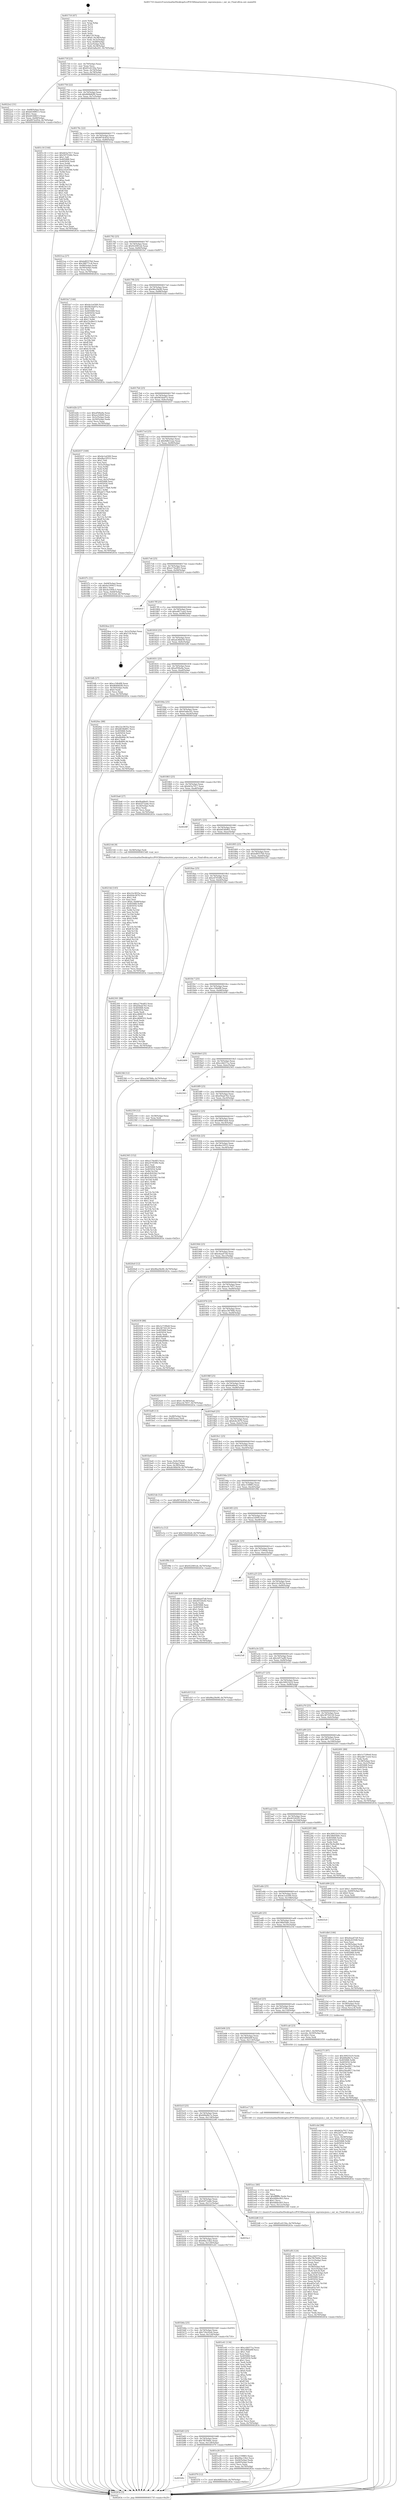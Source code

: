 digraph "0x401710" {
  label = "0x401710 (/mnt/c/Users/mathe/Desktop/tcc/POCII/binaries/extr_mpvmiscjson.c_eat_ws_Final-ollvm.out::main(0))"
  labelloc = "t"
  node[shape=record]

  Entry [label="",width=0.3,height=0.3,shape=circle,fillcolor=black,style=filled]
  "0x40173f" [label="{
     0x40173f [23]\l
     | [instrs]\l
     &nbsp;&nbsp;0x40173f \<+3\>: mov -0x70(%rbp),%eax\l
     &nbsp;&nbsp;0x401742 \<+2\>: mov %eax,%ecx\l
     &nbsp;&nbsp;0x401744 \<+6\>: sub $0x81e4150a,%ecx\l
     &nbsp;&nbsp;0x40174a \<+3\>: mov %eax,-0x74(%rbp)\l
     &nbsp;&nbsp;0x40174d \<+3\>: mov %ecx,-0x78(%rbp)\l
     &nbsp;&nbsp;0x401750 \<+6\>: je 00000000004022e2 \<main+0xbd2\>\l
  }"]
  "0x4022e2" [label="{
     0x4022e2 [31]\l
     | [instrs]\l
     &nbsp;&nbsp;0x4022e2 \<+3\>: mov -0x68(%rbp),%eax\l
     &nbsp;&nbsp;0x4022e5 \<+5\>: sub $0xb0348613,%eax\l
     &nbsp;&nbsp;0x4022ea \<+3\>: add $0x1,%eax\l
     &nbsp;&nbsp;0x4022ed \<+5\>: add $0xb0348613,%eax\l
     &nbsp;&nbsp;0x4022f2 \<+3\>: mov %eax,-0x68(%rbp)\l
     &nbsp;&nbsp;0x4022f5 \<+7\>: movl $0x897dc85d,-0x70(%rbp)\l
     &nbsp;&nbsp;0x4022fc \<+5\>: jmp 000000000040263e \<main+0xf2e\>\l
  }"]
  "0x401756" [label="{
     0x401756 [22]\l
     | [instrs]\l
     &nbsp;&nbsp;0x401756 \<+5\>: jmp 000000000040175b \<main+0x4b\>\l
     &nbsp;&nbsp;0x40175b \<+3\>: mov -0x74(%rbp),%eax\l
     &nbsp;&nbsp;0x40175e \<+5\>: sub $0x864b82f0,%eax\l
     &nbsp;&nbsp;0x401763 \<+3\>: mov %eax,-0x7c(%rbp)\l
     &nbsp;&nbsp;0x401766 \<+6\>: je 0000000000401c16 \<main+0x506\>\l
  }"]
  Exit [label="",width=0.3,height=0.3,shape=circle,fillcolor=black,style=filled,peripheries=2]
  "0x401c16" [label="{
     0x401c16 [144]\l
     | [instrs]\l
     &nbsp;&nbsp;0x401c16 \<+5\>: mov $0xb63a7017,%eax\l
     &nbsp;&nbsp;0x401c1b \<+5\>: mov $0x597554fe,%ecx\l
     &nbsp;&nbsp;0x401c20 \<+2\>: mov $0x1,%dl\l
     &nbsp;&nbsp;0x401c22 \<+7\>: mov 0x405068,%esi\l
     &nbsp;&nbsp;0x401c29 \<+7\>: mov 0x405054,%edi\l
     &nbsp;&nbsp;0x401c30 \<+3\>: mov %esi,%r8d\l
     &nbsp;&nbsp;0x401c33 \<+7\>: sub $0xe35e4384,%r8d\l
     &nbsp;&nbsp;0x401c3a \<+4\>: sub $0x1,%r8d\l
     &nbsp;&nbsp;0x401c3e \<+7\>: add $0xe35e4384,%r8d\l
     &nbsp;&nbsp;0x401c45 \<+4\>: imul %r8d,%esi\l
     &nbsp;&nbsp;0x401c49 \<+3\>: and $0x1,%esi\l
     &nbsp;&nbsp;0x401c4c \<+3\>: cmp $0x0,%esi\l
     &nbsp;&nbsp;0x401c4f \<+4\>: sete %r9b\l
     &nbsp;&nbsp;0x401c53 \<+3\>: cmp $0xa,%edi\l
     &nbsp;&nbsp;0x401c56 \<+4\>: setl %r10b\l
     &nbsp;&nbsp;0x401c5a \<+3\>: mov %r9b,%r11b\l
     &nbsp;&nbsp;0x401c5d \<+4\>: xor $0xff,%r11b\l
     &nbsp;&nbsp;0x401c61 \<+3\>: mov %r10b,%bl\l
     &nbsp;&nbsp;0x401c64 \<+3\>: xor $0xff,%bl\l
     &nbsp;&nbsp;0x401c67 \<+3\>: xor $0x1,%dl\l
     &nbsp;&nbsp;0x401c6a \<+3\>: mov %r11b,%r14b\l
     &nbsp;&nbsp;0x401c6d \<+4\>: and $0xff,%r14b\l
     &nbsp;&nbsp;0x401c71 \<+3\>: and %dl,%r9b\l
     &nbsp;&nbsp;0x401c74 \<+3\>: mov %bl,%r15b\l
     &nbsp;&nbsp;0x401c77 \<+4\>: and $0xff,%r15b\l
     &nbsp;&nbsp;0x401c7b \<+3\>: and %dl,%r10b\l
     &nbsp;&nbsp;0x401c7e \<+3\>: or %r9b,%r14b\l
     &nbsp;&nbsp;0x401c81 \<+3\>: or %r10b,%r15b\l
     &nbsp;&nbsp;0x401c84 \<+3\>: xor %r15b,%r14b\l
     &nbsp;&nbsp;0x401c87 \<+3\>: or %bl,%r11b\l
     &nbsp;&nbsp;0x401c8a \<+4\>: xor $0xff,%r11b\l
     &nbsp;&nbsp;0x401c8e \<+3\>: or $0x1,%dl\l
     &nbsp;&nbsp;0x401c91 \<+3\>: and %dl,%r11b\l
     &nbsp;&nbsp;0x401c94 \<+3\>: or %r11b,%r14b\l
     &nbsp;&nbsp;0x401c97 \<+4\>: test $0x1,%r14b\l
     &nbsp;&nbsp;0x401c9b \<+3\>: cmovne %ecx,%eax\l
     &nbsp;&nbsp;0x401c9e \<+3\>: mov %eax,-0x70(%rbp)\l
     &nbsp;&nbsp;0x401ca1 \<+5\>: jmp 000000000040263e \<main+0xf2e\>\l
  }"]
  "0x40176c" [label="{
     0x40176c [22]\l
     | [instrs]\l
     &nbsp;&nbsp;0x40176c \<+5\>: jmp 0000000000401771 \<main+0x61\>\l
     &nbsp;&nbsp;0x401771 \<+3\>: mov -0x74(%rbp),%eax\l
     &nbsp;&nbsp;0x401774 \<+5\>: sub $0x897dc85d,%eax\l
     &nbsp;&nbsp;0x401779 \<+3\>: mov %eax,-0x80(%rbp)\l
     &nbsp;&nbsp;0x40177c \<+6\>: je 00000000004021ea \<main+0xada\>\l
  }"]
  "0x402365" [label="{
     0x402365 [152]\l
     | [instrs]\l
     &nbsp;&nbsp;0x402365 \<+5\>: mov $0xa174ed03,%ecx\l
     &nbsp;&nbsp;0x40236a \<+5\>: mov $0xc67054fb,%edx\l
     &nbsp;&nbsp;0x40236f \<+3\>: mov $0x1,%sil\l
     &nbsp;&nbsp;0x402372 \<+8\>: mov 0x405068,%r8d\l
     &nbsp;&nbsp;0x40237a \<+8\>: mov 0x405054,%r9d\l
     &nbsp;&nbsp;0x402382 \<+3\>: mov %r8d,%r10d\l
     &nbsp;&nbsp;0x402385 \<+7\>: sub $0xfc8203b2,%r10d\l
     &nbsp;&nbsp;0x40238c \<+4\>: sub $0x1,%r10d\l
     &nbsp;&nbsp;0x402390 \<+7\>: add $0xfc8203b2,%r10d\l
     &nbsp;&nbsp;0x402397 \<+4\>: imul %r10d,%r8d\l
     &nbsp;&nbsp;0x40239b \<+4\>: and $0x1,%r8d\l
     &nbsp;&nbsp;0x40239f \<+4\>: cmp $0x0,%r8d\l
     &nbsp;&nbsp;0x4023a3 \<+4\>: sete %r11b\l
     &nbsp;&nbsp;0x4023a7 \<+4\>: cmp $0xa,%r9d\l
     &nbsp;&nbsp;0x4023ab \<+3\>: setl %bl\l
     &nbsp;&nbsp;0x4023ae \<+3\>: mov %r11b,%r14b\l
     &nbsp;&nbsp;0x4023b1 \<+4\>: xor $0xff,%r14b\l
     &nbsp;&nbsp;0x4023b5 \<+3\>: mov %bl,%r15b\l
     &nbsp;&nbsp;0x4023b8 \<+4\>: xor $0xff,%r15b\l
     &nbsp;&nbsp;0x4023bc \<+4\>: xor $0x1,%sil\l
     &nbsp;&nbsp;0x4023c0 \<+3\>: mov %r14b,%r12b\l
     &nbsp;&nbsp;0x4023c3 \<+4\>: and $0xff,%r12b\l
     &nbsp;&nbsp;0x4023c7 \<+3\>: and %sil,%r11b\l
     &nbsp;&nbsp;0x4023ca \<+3\>: mov %r15b,%r13b\l
     &nbsp;&nbsp;0x4023cd \<+4\>: and $0xff,%r13b\l
     &nbsp;&nbsp;0x4023d1 \<+3\>: and %sil,%bl\l
     &nbsp;&nbsp;0x4023d4 \<+3\>: or %r11b,%r12b\l
     &nbsp;&nbsp;0x4023d7 \<+3\>: or %bl,%r13b\l
     &nbsp;&nbsp;0x4023da \<+3\>: xor %r13b,%r12b\l
     &nbsp;&nbsp;0x4023dd \<+3\>: or %r15b,%r14b\l
     &nbsp;&nbsp;0x4023e0 \<+4\>: xor $0xff,%r14b\l
     &nbsp;&nbsp;0x4023e4 \<+4\>: or $0x1,%sil\l
     &nbsp;&nbsp;0x4023e8 \<+3\>: and %sil,%r14b\l
     &nbsp;&nbsp;0x4023eb \<+3\>: or %r14b,%r12b\l
     &nbsp;&nbsp;0x4023ee \<+4\>: test $0x1,%r12b\l
     &nbsp;&nbsp;0x4023f2 \<+3\>: cmovne %edx,%ecx\l
     &nbsp;&nbsp;0x4023f5 \<+3\>: mov %ecx,-0x70(%rbp)\l
     &nbsp;&nbsp;0x4023f8 \<+5\>: jmp 000000000040263e \<main+0xf2e\>\l
  }"]
  "0x4021ea" [label="{
     0x4021ea [27]\l
     | [instrs]\l
     &nbsp;&nbsp;0x4021ea \<+5\>: mov $0xbd8557b0,%eax\l
     &nbsp;&nbsp;0x4021ef \<+5\>: mov $0x388771c8,%ecx\l
     &nbsp;&nbsp;0x4021f4 \<+3\>: mov -0x68(%rbp),%edx\l
     &nbsp;&nbsp;0x4021f7 \<+3\>: cmp -0x50(%rbp),%edx\l
     &nbsp;&nbsp;0x4021fa \<+3\>: cmovl %ecx,%eax\l
     &nbsp;&nbsp;0x4021fd \<+3\>: mov %eax,-0x70(%rbp)\l
     &nbsp;&nbsp;0x402200 \<+5\>: jmp 000000000040263e \<main+0xf2e\>\l
  }"]
  "0x401782" [label="{
     0x401782 [25]\l
     | [instrs]\l
     &nbsp;&nbsp;0x401782 \<+5\>: jmp 0000000000401787 \<main+0x77\>\l
     &nbsp;&nbsp;0x401787 \<+3\>: mov -0x74(%rbp),%eax\l
     &nbsp;&nbsp;0x40178a \<+5\>: sub $0x922081eb,%eax\l
     &nbsp;&nbsp;0x40178f \<+6\>: mov %eax,-0x84(%rbp)\l
     &nbsp;&nbsp;0x401795 \<+6\>: je 0000000000401fa7 \<main+0x897\>\l
  }"]
  "0x402275" [label="{
     0x402275 [97]\l
     | [instrs]\l
     &nbsp;&nbsp;0x402275 \<+5\>: mov $0x30921b19,%edx\l
     &nbsp;&nbsp;0x40227a \<+5\>: mov $0x60bd9e7e,%esi\l
     &nbsp;&nbsp;0x40227f \<+8\>: mov 0x405068,%r8d\l
     &nbsp;&nbsp;0x402287 \<+8\>: mov 0x405054,%r9d\l
     &nbsp;&nbsp;0x40228f \<+3\>: mov %r8d,%r10d\l
     &nbsp;&nbsp;0x402292 \<+7\>: add $0xa5bed817,%r10d\l
     &nbsp;&nbsp;0x402299 \<+4\>: sub $0x1,%r10d\l
     &nbsp;&nbsp;0x40229d \<+7\>: sub $0xa5bed817,%r10d\l
     &nbsp;&nbsp;0x4022a4 \<+4\>: imul %r10d,%r8d\l
     &nbsp;&nbsp;0x4022a8 \<+4\>: and $0x1,%r8d\l
     &nbsp;&nbsp;0x4022ac \<+4\>: cmp $0x0,%r8d\l
     &nbsp;&nbsp;0x4022b0 \<+4\>: sete %r11b\l
     &nbsp;&nbsp;0x4022b4 \<+4\>: cmp $0xa,%r9d\l
     &nbsp;&nbsp;0x4022b8 \<+3\>: setl %bl\l
     &nbsp;&nbsp;0x4022bb \<+3\>: mov %r11b,%r14b\l
     &nbsp;&nbsp;0x4022be \<+3\>: and %bl,%r14b\l
     &nbsp;&nbsp;0x4022c1 \<+3\>: xor %bl,%r11b\l
     &nbsp;&nbsp;0x4022c4 \<+3\>: or %r11b,%r14b\l
     &nbsp;&nbsp;0x4022c7 \<+4\>: test $0x1,%r14b\l
     &nbsp;&nbsp;0x4022cb \<+3\>: cmovne %esi,%edx\l
     &nbsp;&nbsp;0x4022ce \<+3\>: mov %edx,-0x70(%rbp)\l
     &nbsp;&nbsp;0x4022d1 \<+5\>: jmp 000000000040263e \<main+0xf2e\>\l
  }"]
  "0x401fa7" [label="{
     0x401fa7 [144]\l
     | [instrs]\l
     &nbsp;&nbsp;0x401fa7 \<+5\>: mov $0x4e1ed300,%eax\l
     &nbsp;&nbsp;0x401fac \<+5\>: mov $0x9b5da97e,%ecx\l
     &nbsp;&nbsp;0x401fb1 \<+2\>: mov $0x1,%dl\l
     &nbsp;&nbsp;0x401fb3 \<+7\>: mov 0x405068,%esi\l
     &nbsp;&nbsp;0x401fba \<+7\>: mov 0x405054,%edi\l
     &nbsp;&nbsp;0x401fc1 \<+3\>: mov %esi,%r8d\l
     &nbsp;&nbsp;0x401fc4 \<+7\>: sub $0x23c06e15,%r8d\l
     &nbsp;&nbsp;0x401fcb \<+4\>: sub $0x1,%r8d\l
     &nbsp;&nbsp;0x401fcf \<+7\>: add $0x23c06e15,%r8d\l
     &nbsp;&nbsp;0x401fd6 \<+4\>: imul %r8d,%esi\l
     &nbsp;&nbsp;0x401fda \<+3\>: and $0x1,%esi\l
     &nbsp;&nbsp;0x401fdd \<+3\>: cmp $0x0,%esi\l
     &nbsp;&nbsp;0x401fe0 \<+4\>: sete %r9b\l
     &nbsp;&nbsp;0x401fe4 \<+3\>: cmp $0xa,%edi\l
     &nbsp;&nbsp;0x401fe7 \<+4\>: setl %r10b\l
     &nbsp;&nbsp;0x401feb \<+3\>: mov %r9b,%r11b\l
     &nbsp;&nbsp;0x401fee \<+4\>: xor $0xff,%r11b\l
     &nbsp;&nbsp;0x401ff2 \<+3\>: mov %r10b,%bl\l
     &nbsp;&nbsp;0x401ff5 \<+3\>: xor $0xff,%bl\l
     &nbsp;&nbsp;0x401ff8 \<+3\>: xor $0x0,%dl\l
     &nbsp;&nbsp;0x401ffb \<+3\>: mov %r11b,%r14b\l
     &nbsp;&nbsp;0x401ffe \<+4\>: and $0x0,%r14b\l
     &nbsp;&nbsp;0x402002 \<+3\>: and %dl,%r9b\l
     &nbsp;&nbsp;0x402005 \<+3\>: mov %bl,%r15b\l
     &nbsp;&nbsp;0x402008 \<+4\>: and $0x0,%r15b\l
     &nbsp;&nbsp;0x40200c \<+3\>: and %dl,%r10b\l
     &nbsp;&nbsp;0x40200f \<+3\>: or %r9b,%r14b\l
     &nbsp;&nbsp;0x402012 \<+3\>: or %r10b,%r15b\l
     &nbsp;&nbsp;0x402015 \<+3\>: xor %r15b,%r14b\l
     &nbsp;&nbsp;0x402018 \<+3\>: or %bl,%r11b\l
     &nbsp;&nbsp;0x40201b \<+4\>: xor $0xff,%r11b\l
     &nbsp;&nbsp;0x40201f \<+3\>: or $0x0,%dl\l
     &nbsp;&nbsp;0x402022 \<+3\>: and %dl,%r11b\l
     &nbsp;&nbsp;0x402025 \<+3\>: or %r11b,%r14b\l
     &nbsp;&nbsp;0x402028 \<+4\>: test $0x1,%r14b\l
     &nbsp;&nbsp;0x40202c \<+3\>: cmovne %ecx,%eax\l
     &nbsp;&nbsp;0x40202f \<+3\>: mov %eax,-0x70(%rbp)\l
     &nbsp;&nbsp;0x402032 \<+5\>: jmp 000000000040263e \<main+0xf2e\>\l
  }"]
  "0x40179b" [label="{
     0x40179b [25]\l
     | [instrs]\l
     &nbsp;&nbsp;0x40179b \<+5\>: jmp 00000000004017a0 \<main+0x90\>\l
     &nbsp;&nbsp;0x4017a0 \<+3\>: mov -0x74(%rbp),%eax\l
     &nbsp;&nbsp;0x4017a3 \<+5\>: sub $0x96a29e90,%eax\l
     &nbsp;&nbsp;0x4017a8 \<+6\>: mov %eax,-0x88(%rbp)\l
     &nbsp;&nbsp;0x4017ae \<+6\>: je 0000000000401d2b \<main+0x61b\>\l
  }"]
  "0x40214d" [label="{
     0x40214d [145]\l
     | [instrs]\l
     &nbsp;&nbsp;0x40214d \<+5\>: mov $0x22e3835a,%eax\l
     &nbsp;&nbsp;0x402152 \<+5\>: mov $0xfe4e3670,%ecx\l
     &nbsp;&nbsp;0x402157 \<+2\>: mov $0x1,%dl\l
     &nbsp;&nbsp;0x402159 \<+2\>: xor %esi,%esi\l
     &nbsp;&nbsp;0x40215b \<+7\>: movl $0x0,-0x68(%rbp)\l
     &nbsp;&nbsp;0x402162 \<+8\>: mov 0x405068,%r8d\l
     &nbsp;&nbsp;0x40216a \<+8\>: mov 0x405054,%r9d\l
     &nbsp;&nbsp;0x402172 \<+3\>: sub $0x1,%esi\l
     &nbsp;&nbsp;0x402175 \<+3\>: mov %r8d,%r10d\l
     &nbsp;&nbsp;0x402178 \<+3\>: add %esi,%r10d\l
     &nbsp;&nbsp;0x40217b \<+4\>: imul %r10d,%r8d\l
     &nbsp;&nbsp;0x40217f \<+4\>: and $0x1,%r8d\l
     &nbsp;&nbsp;0x402183 \<+4\>: cmp $0x0,%r8d\l
     &nbsp;&nbsp;0x402187 \<+4\>: sete %r11b\l
     &nbsp;&nbsp;0x40218b \<+4\>: cmp $0xa,%r9d\l
     &nbsp;&nbsp;0x40218f \<+3\>: setl %bl\l
     &nbsp;&nbsp;0x402192 \<+3\>: mov %r11b,%r14b\l
     &nbsp;&nbsp;0x402195 \<+4\>: xor $0xff,%r14b\l
     &nbsp;&nbsp;0x402199 \<+3\>: mov %bl,%r15b\l
     &nbsp;&nbsp;0x40219c \<+4\>: xor $0xff,%r15b\l
     &nbsp;&nbsp;0x4021a0 \<+3\>: xor $0x0,%dl\l
     &nbsp;&nbsp;0x4021a3 \<+3\>: mov %r14b,%r12b\l
     &nbsp;&nbsp;0x4021a6 \<+4\>: and $0x0,%r12b\l
     &nbsp;&nbsp;0x4021aa \<+3\>: and %dl,%r11b\l
     &nbsp;&nbsp;0x4021ad \<+3\>: mov %r15b,%r13b\l
     &nbsp;&nbsp;0x4021b0 \<+4\>: and $0x0,%r13b\l
     &nbsp;&nbsp;0x4021b4 \<+2\>: and %dl,%bl\l
     &nbsp;&nbsp;0x4021b6 \<+3\>: or %r11b,%r12b\l
     &nbsp;&nbsp;0x4021b9 \<+3\>: or %bl,%r13b\l
     &nbsp;&nbsp;0x4021bc \<+3\>: xor %r13b,%r12b\l
     &nbsp;&nbsp;0x4021bf \<+3\>: or %r15b,%r14b\l
     &nbsp;&nbsp;0x4021c2 \<+4\>: xor $0xff,%r14b\l
     &nbsp;&nbsp;0x4021c6 \<+3\>: or $0x0,%dl\l
     &nbsp;&nbsp;0x4021c9 \<+3\>: and %dl,%r14b\l
     &nbsp;&nbsp;0x4021cc \<+3\>: or %r14b,%r12b\l
     &nbsp;&nbsp;0x4021cf \<+4\>: test $0x1,%r12b\l
     &nbsp;&nbsp;0x4021d3 \<+3\>: cmovne %ecx,%eax\l
     &nbsp;&nbsp;0x4021d6 \<+3\>: mov %eax,-0x70(%rbp)\l
     &nbsp;&nbsp;0x4021d9 \<+5\>: jmp 000000000040263e \<main+0xf2e\>\l
  }"]
  "0x401d2b" [label="{
     0x401d2b [27]\l
     | [instrs]\l
     &nbsp;&nbsp;0x401d2b \<+5\>: mov $0xaf5f4a9a,%eax\l
     &nbsp;&nbsp;0x401d30 \<+5\>: mov $0xea32649,%ecx\l
     &nbsp;&nbsp;0x401d35 \<+3\>: mov -0x5c(%rbp),%edx\l
     &nbsp;&nbsp;0x401d38 \<+3\>: cmp -0x50(%rbp),%edx\l
     &nbsp;&nbsp;0x401d3b \<+3\>: cmovl %ecx,%eax\l
     &nbsp;&nbsp;0x401d3e \<+3\>: mov %eax,-0x70(%rbp)\l
     &nbsp;&nbsp;0x401d41 \<+5\>: jmp 000000000040263e \<main+0xf2e\>\l
  }"]
  "0x4017b4" [label="{
     0x4017b4 [25]\l
     | [instrs]\l
     &nbsp;&nbsp;0x4017b4 \<+5\>: jmp 00000000004017b9 \<main+0xa9\>\l
     &nbsp;&nbsp;0x4017b9 \<+3\>: mov -0x74(%rbp),%eax\l
     &nbsp;&nbsp;0x4017bc \<+5\>: sub $0x9b5da97e,%eax\l
     &nbsp;&nbsp;0x4017c1 \<+6\>: mov %eax,-0x8c(%rbp)\l
     &nbsp;&nbsp;0x4017c7 \<+6\>: je 0000000000402037 \<main+0x927\>\l
  }"]
  "0x401b9c" [label="{
     0x401b9c\l
  }", style=dashed]
  "0x402037" [label="{
     0x402037 [169]\l
     | [instrs]\l
     &nbsp;&nbsp;0x402037 \<+5\>: mov $0x4e1ed300,%eax\l
     &nbsp;&nbsp;0x40203c \<+5\>: mov $0xdba19553,%ecx\l
     &nbsp;&nbsp;0x402041 \<+2\>: mov $0x1,%dl\l
     &nbsp;&nbsp;0x402043 \<+2\>: xor %esi,%esi\l
     &nbsp;&nbsp;0x402045 \<+3\>: mov -0x5c(%rbp),%edi\l
     &nbsp;&nbsp;0x402048 \<+3\>: mov %esi,%r8d\l
     &nbsp;&nbsp;0x40204b \<+3\>: sub %edi,%r8d\l
     &nbsp;&nbsp;0x40204e \<+2\>: mov %esi,%edi\l
     &nbsp;&nbsp;0x402050 \<+3\>: sub $0x1,%edi\l
     &nbsp;&nbsp;0x402053 \<+3\>: add %edi,%r8d\l
     &nbsp;&nbsp;0x402056 \<+3\>: sub %r8d,%esi\l
     &nbsp;&nbsp;0x402059 \<+3\>: mov %esi,-0x5c(%rbp)\l
     &nbsp;&nbsp;0x40205c \<+7\>: mov 0x405068,%esi\l
     &nbsp;&nbsp;0x402063 \<+7\>: mov 0x405054,%edi\l
     &nbsp;&nbsp;0x40206a \<+3\>: mov %esi,%r8d\l
     &nbsp;&nbsp;0x40206d \<+7\>: sub $0xab7c79a4,%r8d\l
     &nbsp;&nbsp;0x402074 \<+4\>: sub $0x1,%r8d\l
     &nbsp;&nbsp;0x402078 \<+7\>: add $0xab7c79a4,%r8d\l
     &nbsp;&nbsp;0x40207f \<+4\>: imul %r8d,%esi\l
     &nbsp;&nbsp;0x402083 \<+3\>: and $0x1,%esi\l
     &nbsp;&nbsp;0x402086 \<+3\>: cmp $0x0,%esi\l
     &nbsp;&nbsp;0x402089 \<+4\>: sete %r9b\l
     &nbsp;&nbsp;0x40208d \<+3\>: cmp $0xa,%edi\l
     &nbsp;&nbsp;0x402090 \<+4\>: setl %r10b\l
     &nbsp;&nbsp;0x402094 \<+3\>: mov %r9b,%r11b\l
     &nbsp;&nbsp;0x402097 \<+4\>: xor $0xff,%r11b\l
     &nbsp;&nbsp;0x40209b \<+3\>: mov %r10b,%bl\l
     &nbsp;&nbsp;0x40209e \<+3\>: xor $0xff,%bl\l
     &nbsp;&nbsp;0x4020a1 \<+3\>: xor $0x1,%dl\l
     &nbsp;&nbsp;0x4020a4 \<+3\>: mov %r11b,%r14b\l
     &nbsp;&nbsp;0x4020a7 \<+4\>: and $0xff,%r14b\l
     &nbsp;&nbsp;0x4020ab \<+3\>: and %dl,%r9b\l
     &nbsp;&nbsp;0x4020ae \<+3\>: mov %bl,%r15b\l
     &nbsp;&nbsp;0x4020b1 \<+4\>: and $0xff,%r15b\l
     &nbsp;&nbsp;0x4020b5 \<+3\>: and %dl,%r10b\l
     &nbsp;&nbsp;0x4020b8 \<+3\>: or %r9b,%r14b\l
     &nbsp;&nbsp;0x4020bb \<+3\>: or %r10b,%r15b\l
     &nbsp;&nbsp;0x4020be \<+3\>: xor %r15b,%r14b\l
     &nbsp;&nbsp;0x4020c1 \<+3\>: or %bl,%r11b\l
     &nbsp;&nbsp;0x4020c4 \<+4\>: xor $0xff,%r11b\l
     &nbsp;&nbsp;0x4020c8 \<+3\>: or $0x1,%dl\l
     &nbsp;&nbsp;0x4020cb \<+3\>: and %dl,%r11b\l
     &nbsp;&nbsp;0x4020ce \<+3\>: or %r11b,%r14b\l
     &nbsp;&nbsp;0x4020d1 \<+4\>: test $0x1,%r14b\l
     &nbsp;&nbsp;0x4020d5 \<+3\>: cmovne %ecx,%eax\l
     &nbsp;&nbsp;0x4020d8 \<+3\>: mov %eax,-0x70(%rbp)\l
     &nbsp;&nbsp;0x4020db \<+5\>: jmp 000000000040263e \<main+0xf2e\>\l
  }"]
  "0x4017cd" [label="{
     0x4017cd [25]\l
     | [instrs]\l
     &nbsp;&nbsp;0x4017cd \<+5\>: jmp 00000000004017d2 \<main+0xc2\>\l
     &nbsp;&nbsp;0x4017d2 \<+3\>: mov -0x74(%rbp),%eax\l
     &nbsp;&nbsp;0x4017d5 \<+5\>: sub $0x9d821eae,%eax\l
     &nbsp;&nbsp;0x4017da \<+6\>: mov %eax,-0x90(%rbp)\l
     &nbsp;&nbsp;0x4017e0 \<+6\>: je 0000000000401f7c \<main+0x86c\>\l
  }"]
  "0x401f70" [label="{
     0x401f70 [12]\l
     | [instrs]\l
     &nbsp;&nbsp;0x401f70 \<+7\>: movl $0x9d821eae,-0x70(%rbp)\l
     &nbsp;&nbsp;0x401f77 \<+5\>: jmp 000000000040263e \<main+0xf2e\>\l
  }"]
  "0x401f7c" [label="{
     0x401f7c [31]\l
     | [instrs]\l
     &nbsp;&nbsp;0x401f7c \<+3\>: mov -0x64(%rbp),%eax\l
     &nbsp;&nbsp;0x401f7f \<+5\>: sub $0x4e1004c5,%eax\l
     &nbsp;&nbsp;0x401f84 \<+3\>: add $0x1,%eax\l
     &nbsp;&nbsp;0x401f87 \<+5\>: add $0x4e1004c5,%eax\l
     &nbsp;&nbsp;0x401f8c \<+3\>: mov %eax,-0x64(%rbp)\l
     &nbsp;&nbsp;0x401f8f \<+7\>: movl $0x724c02e6,-0x70(%rbp)\l
     &nbsp;&nbsp;0x401f96 \<+5\>: jmp 000000000040263e \<main+0xf2e\>\l
  }"]
  "0x4017e6" [label="{
     0x4017e6 [25]\l
     | [instrs]\l
     &nbsp;&nbsp;0x4017e6 \<+5\>: jmp 00000000004017eb \<main+0xdb\>\l
     &nbsp;&nbsp;0x4017eb \<+3\>: mov -0x74(%rbp),%eax\l
     &nbsp;&nbsp;0x4017ee \<+5\>: sub $0xa174ed03,%eax\l
     &nbsp;&nbsp;0x4017f3 \<+6\>: mov %eax,-0x94(%rbp)\l
     &nbsp;&nbsp;0x4017f9 \<+6\>: je 000000000040261f \<main+0xf0f\>\l
  }"]
  "0x401ef4" [label="{
     0x401ef4 [124]\l
     | [instrs]\l
     &nbsp;&nbsp;0x401ef4 \<+5\>: mov $0xccbb571a,%ecx\l
     &nbsp;&nbsp;0x401ef9 \<+5\>: mov $0x7fb7649c,%edx\l
     &nbsp;&nbsp;0x401efe \<+6\>: mov -0x12c(%rbp),%esi\l
     &nbsp;&nbsp;0x401f04 \<+3\>: imul %eax,%esi\l
     &nbsp;&nbsp;0x401f07 \<+3\>: mov %sil,%dil\l
     &nbsp;&nbsp;0x401f0a \<+4\>: mov -0x58(%rbp),%r8\l
     &nbsp;&nbsp;0x401f0e \<+4\>: movslq -0x5c(%rbp),%r9\l
     &nbsp;&nbsp;0x401f12 \<+4\>: mov (%r8,%r9,8),%r8\l
     &nbsp;&nbsp;0x401f16 \<+4\>: movslq -0x64(%rbp),%r9\l
     &nbsp;&nbsp;0x401f1a \<+4\>: mov %dil,(%r8,%r9,1)\l
     &nbsp;&nbsp;0x401f1e \<+7\>: mov 0x405068,%eax\l
     &nbsp;&nbsp;0x401f25 \<+7\>: mov 0x405054,%esi\l
     &nbsp;&nbsp;0x401f2c \<+3\>: mov %eax,%r10d\l
     &nbsp;&nbsp;0x401f2f \<+7\>: sub $0xa65a7af1,%r10d\l
     &nbsp;&nbsp;0x401f36 \<+4\>: sub $0x1,%r10d\l
     &nbsp;&nbsp;0x401f3a \<+7\>: add $0xa65a7af1,%r10d\l
     &nbsp;&nbsp;0x401f41 \<+4\>: imul %r10d,%eax\l
     &nbsp;&nbsp;0x401f45 \<+3\>: and $0x1,%eax\l
     &nbsp;&nbsp;0x401f48 \<+3\>: cmp $0x0,%eax\l
     &nbsp;&nbsp;0x401f4b \<+4\>: sete %dil\l
     &nbsp;&nbsp;0x401f4f \<+3\>: cmp $0xa,%esi\l
     &nbsp;&nbsp;0x401f52 \<+4\>: setl %r11b\l
     &nbsp;&nbsp;0x401f56 \<+3\>: mov %dil,%bl\l
     &nbsp;&nbsp;0x401f59 \<+3\>: and %r11b,%bl\l
     &nbsp;&nbsp;0x401f5c \<+3\>: xor %r11b,%dil\l
     &nbsp;&nbsp;0x401f5f \<+3\>: or %dil,%bl\l
     &nbsp;&nbsp;0x401f62 \<+3\>: test $0x1,%bl\l
     &nbsp;&nbsp;0x401f65 \<+3\>: cmovne %edx,%ecx\l
     &nbsp;&nbsp;0x401f68 \<+3\>: mov %ecx,-0x70(%rbp)\l
     &nbsp;&nbsp;0x401f6b \<+5\>: jmp 000000000040263e \<main+0xf2e\>\l
  }"]
  "0x40261f" [label="{
     0x40261f\l
  }", style=dashed]
  "0x4017ff" [label="{
     0x4017ff [25]\l
     | [instrs]\l
     &nbsp;&nbsp;0x4017ff \<+5\>: jmp 0000000000401804 \<main+0xf4\>\l
     &nbsp;&nbsp;0x401804 \<+3\>: mov -0x74(%rbp),%eax\l
     &nbsp;&nbsp;0x401807 \<+5\>: sub $0xa4671ee4,%eax\l
     &nbsp;&nbsp;0x40180c \<+6\>: mov %eax,-0x98(%rbp)\l
     &nbsp;&nbsp;0x401812 \<+6\>: je 00000000004024ea \<main+0xdda\>\l
  }"]
  "0x401ecc" [label="{
     0x401ecc [40]\l
     | [instrs]\l
     &nbsp;&nbsp;0x401ecc \<+5\>: mov $0x2,%ecx\l
     &nbsp;&nbsp;0x401ed1 \<+1\>: cltd\l
     &nbsp;&nbsp;0x401ed2 \<+2\>: idiv %ecx\l
     &nbsp;&nbsp;0x401ed4 \<+6\>: imul $0xfffffffe,%edx,%ecx\l
     &nbsp;&nbsp;0x401eda \<+6\>: add $0x4dbbc003,%ecx\l
     &nbsp;&nbsp;0x401ee0 \<+3\>: add $0x1,%ecx\l
     &nbsp;&nbsp;0x401ee3 \<+6\>: sub $0x4dbbc003,%ecx\l
     &nbsp;&nbsp;0x401ee9 \<+6\>: mov %ecx,-0x12c(%rbp)\l
     &nbsp;&nbsp;0x401eef \<+5\>: call 0000000000401160 \<next_i\>\l
     | [calls]\l
     &nbsp;&nbsp;0x401160 \{1\} (/mnt/c/Users/mathe/Desktop/tcc/POCII/binaries/extr_mpvmiscjson.c_eat_ws_Final-ollvm.out::next_i)\l
  }"]
  "0x4024ea" [label="{
     0x4024ea [21]\l
     | [instrs]\l
     &nbsp;&nbsp;0x4024ea \<+3\>: mov -0x2c(%rbp),%eax\l
     &nbsp;&nbsp;0x4024ed \<+7\>: add $0x118,%rsp\l
     &nbsp;&nbsp;0x4024f4 \<+1\>: pop %rbx\l
     &nbsp;&nbsp;0x4024f5 \<+2\>: pop %r12\l
     &nbsp;&nbsp;0x4024f7 \<+2\>: pop %r13\l
     &nbsp;&nbsp;0x4024f9 \<+2\>: pop %r14\l
     &nbsp;&nbsp;0x4024fb \<+2\>: pop %r15\l
     &nbsp;&nbsp;0x4024fd \<+1\>: pop %rbp\l
     &nbsp;&nbsp;0x4024fe \<+1\>: ret\l
  }"]
  "0x401818" [label="{
     0x401818 [25]\l
     | [instrs]\l
     &nbsp;&nbsp;0x401818 \<+5\>: jmp 000000000040181d \<main+0x10d\>\l
     &nbsp;&nbsp;0x40181d \<+3\>: mov -0x74(%rbp),%eax\l
     &nbsp;&nbsp;0x401820 \<+5\>: sub $0xab36bb56,%eax\l
     &nbsp;&nbsp;0x401825 \<+6\>: mov %eax,-0x9c(%rbp)\l
     &nbsp;&nbsp;0x40182b \<+6\>: je 0000000000401bfb \<main+0x4eb\>\l
  }"]
  "0x401b83" [label="{
     0x401b83 [25]\l
     | [instrs]\l
     &nbsp;&nbsp;0x401b83 \<+5\>: jmp 0000000000401b88 \<main+0x478\>\l
     &nbsp;&nbsp;0x401b88 \<+3\>: mov -0x74(%rbp),%eax\l
     &nbsp;&nbsp;0x401b8b \<+5\>: sub $0x7fb7649c,%eax\l
     &nbsp;&nbsp;0x401b90 \<+6\>: mov %eax,-0x128(%rbp)\l
     &nbsp;&nbsp;0x401b96 \<+6\>: je 0000000000401f70 \<main+0x860\>\l
  }"]
  "0x401bfb" [label="{
     0x401bfb [27]\l
     | [instrs]\l
     &nbsp;&nbsp;0x401bfb \<+5\>: mov $0xcc54b4f8,%eax\l
     &nbsp;&nbsp;0x401c00 \<+5\>: mov $0x864b82f0,%ecx\l
     &nbsp;&nbsp;0x401c05 \<+3\>: mov -0x30(%rbp),%edx\l
     &nbsp;&nbsp;0x401c08 \<+3\>: cmp $0x0,%edx\l
     &nbsp;&nbsp;0x401c0b \<+3\>: cmove %ecx,%eax\l
     &nbsp;&nbsp;0x401c0e \<+3\>: mov %eax,-0x70(%rbp)\l
     &nbsp;&nbsp;0x401c11 \<+5\>: jmp 000000000040263e \<main+0xf2e\>\l
  }"]
  "0x401831" [label="{
     0x401831 [25]\l
     | [instrs]\l
     &nbsp;&nbsp;0x401831 \<+5\>: jmp 0000000000401836 \<main+0x126\>\l
     &nbsp;&nbsp;0x401836 \<+3\>: mov -0x74(%rbp),%eax\l
     &nbsp;&nbsp;0x401839 \<+5\>: sub $0xaf5f4a9a,%eax\l
     &nbsp;&nbsp;0x40183e \<+6\>: mov %eax,-0xa0(%rbp)\l
     &nbsp;&nbsp;0x401844 \<+6\>: je 00000000004020ec \<main+0x9dc\>\l
  }"]
  "0x401e26" [label="{
     0x401e26 [27]\l
     | [instrs]\l
     &nbsp;&nbsp;0x401e26 \<+5\>: mov $0xc159883,%eax\l
     &nbsp;&nbsp;0x401e2b \<+5\>: mov $0x68ac33b2,%ecx\l
     &nbsp;&nbsp;0x401e30 \<+3\>: mov -0x64(%rbp),%edx\l
     &nbsp;&nbsp;0x401e33 \<+3\>: cmp -0x60(%rbp),%edx\l
     &nbsp;&nbsp;0x401e36 \<+3\>: cmovl %ecx,%eax\l
     &nbsp;&nbsp;0x401e39 \<+3\>: mov %eax,-0x70(%rbp)\l
     &nbsp;&nbsp;0x401e3c \<+5\>: jmp 000000000040263e \<main+0xf2e\>\l
  }"]
  "0x4020ec" [label="{
     0x4020ec [88]\l
     | [instrs]\l
     &nbsp;&nbsp;0x4020ec \<+5\>: mov $0x22e3835a,%eax\l
     &nbsp;&nbsp;0x4020f1 \<+5\>: mov $0xb834b801,%ecx\l
     &nbsp;&nbsp;0x4020f6 \<+7\>: mov 0x405068,%edx\l
     &nbsp;&nbsp;0x4020fd \<+7\>: mov 0x405054,%esi\l
     &nbsp;&nbsp;0x402104 \<+2\>: mov %edx,%edi\l
     &nbsp;&nbsp;0x402106 \<+6\>: add $0xdb484c36,%edi\l
     &nbsp;&nbsp;0x40210c \<+3\>: sub $0x1,%edi\l
     &nbsp;&nbsp;0x40210f \<+6\>: sub $0xdb484c36,%edi\l
     &nbsp;&nbsp;0x402115 \<+3\>: imul %edi,%edx\l
     &nbsp;&nbsp;0x402118 \<+3\>: and $0x1,%edx\l
     &nbsp;&nbsp;0x40211b \<+3\>: cmp $0x0,%edx\l
     &nbsp;&nbsp;0x40211e \<+4\>: sete %r8b\l
     &nbsp;&nbsp;0x402122 \<+3\>: cmp $0xa,%esi\l
     &nbsp;&nbsp;0x402125 \<+4\>: setl %r9b\l
     &nbsp;&nbsp;0x402129 \<+3\>: mov %r8b,%r10b\l
     &nbsp;&nbsp;0x40212c \<+3\>: and %r9b,%r10b\l
     &nbsp;&nbsp;0x40212f \<+3\>: xor %r9b,%r8b\l
     &nbsp;&nbsp;0x402132 \<+3\>: or %r8b,%r10b\l
     &nbsp;&nbsp;0x402135 \<+4\>: test $0x1,%r10b\l
     &nbsp;&nbsp;0x402139 \<+3\>: cmovne %ecx,%eax\l
     &nbsp;&nbsp;0x40213c \<+3\>: mov %eax,-0x70(%rbp)\l
     &nbsp;&nbsp;0x40213f \<+5\>: jmp 000000000040263e \<main+0xf2e\>\l
  }"]
  "0x40184a" [label="{
     0x40184a [25]\l
     | [instrs]\l
     &nbsp;&nbsp;0x40184a \<+5\>: jmp 000000000040184f \<main+0x13f\>\l
     &nbsp;&nbsp;0x40184f \<+3\>: mov -0x74(%rbp),%eax\l
     &nbsp;&nbsp;0x401852 \<+5\>: sub $0xb5a8a241,%eax\l
     &nbsp;&nbsp;0x401857 \<+6\>: mov %eax,-0xa4(%rbp)\l
     &nbsp;&nbsp;0x40185d \<+6\>: je 0000000000401ba6 \<main+0x496\>\l
  }"]
  "0x401b6a" [label="{
     0x401b6a [25]\l
     | [instrs]\l
     &nbsp;&nbsp;0x401b6a \<+5\>: jmp 0000000000401b6f \<main+0x45f\>\l
     &nbsp;&nbsp;0x401b6f \<+3\>: mov -0x74(%rbp),%eax\l
     &nbsp;&nbsp;0x401b72 \<+5\>: sub $0x724c02e6,%eax\l
     &nbsp;&nbsp;0x401b77 \<+6\>: mov %eax,-0x124(%rbp)\l
     &nbsp;&nbsp;0x401b7d \<+6\>: je 0000000000401e26 \<main+0x716\>\l
  }"]
  "0x401ba6" [label="{
     0x401ba6 [27]\l
     | [instrs]\l
     &nbsp;&nbsp;0x401ba6 \<+5\>: mov $0xf4a68a01,%eax\l
     &nbsp;&nbsp;0x401bab \<+5\>: mov $0x62f72abb,%ecx\l
     &nbsp;&nbsp;0x401bb0 \<+3\>: mov -0x34(%rbp),%edx\l
     &nbsp;&nbsp;0x401bb3 \<+3\>: cmp $0x2,%edx\l
     &nbsp;&nbsp;0x401bb6 \<+3\>: cmovne %ecx,%eax\l
     &nbsp;&nbsp;0x401bb9 \<+3\>: mov %eax,-0x70(%rbp)\l
     &nbsp;&nbsp;0x401bbc \<+5\>: jmp 000000000040263e \<main+0xf2e\>\l
  }"]
  "0x401863" [label="{
     0x401863 [25]\l
     | [instrs]\l
     &nbsp;&nbsp;0x401863 \<+5\>: jmp 0000000000401868 \<main+0x158\>\l
     &nbsp;&nbsp;0x401868 \<+3\>: mov -0x74(%rbp),%eax\l
     &nbsp;&nbsp;0x40186b \<+5\>: sub $0xb63a7017,%eax\l
     &nbsp;&nbsp;0x401870 \<+6\>: mov %eax,-0xa8(%rbp)\l
     &nbsp;&nbsp;0x401876 \<+6\>: je 00000000004024ff \<main+0xdef\>\l
  }"]
  "0x40263e" [label="{
     0x40263e [5]\l
     | [instrs]\l
     &nbsp;&nbsp;0x40263e \<+5\>: jmp 000000000040173f \<main+0x2f\>\l
  }"]
  "0x401710" [label="{
     0x401710 [47]\l
     | [instrs]\l
     &nbsp;&nbsp;0x401710 \<+1\>: push %rbp\l
     &nbsp;&nbsp;0x401711 \<+3\>: mov %rsp,%rbp\l
     &nbsp;&nbsp;0x401714 \<+2\>: push %r15\l
     &nbsp;&nbsp;0x401716 \<+2\>: push %r14\l
     &nbsp;&nbsp;0x401718 \<+2\>: push %r13\l
     &nbsp;&nbsp;0x40171a \<+2\>: push %r12\l
     &nbsp;&nbsp;0x40171c \<+1\>: push %rbx\l
     &nbsp;&nbsp;0x40171d \<+7\>: sub $0x118,%rsp\l
     &nbsp;&nbsp;0x401724 \<+7\>: movl $0x0,-0x38(%rbp)\l
     &nbsp;&nbsp;0x40172b \<+3\>: mov %edi,-0x3c(%rbp)\l
     &nbsp;&nbsp;0x40172e \<+4\>: mov %rsi,-0x48(%rbp)\l
     &nbsp;&nbsp;0x401732 \<+3\>: mov -0x3c(%rbp),%edi\l
     &nbsp;&nbsp;0x401735 \<+3\>: mov %edi,-0x34(%rbp)\l
     &nbsp;&nbsp;0x401738 \<+7\>: movl $0xb5a8a241,-0x70(%rbp)\l
  }"]
  "0x401e41" [label="{
     0x401e41 [134]\l
     | [instrs]\l
     &nbsp;&nbsp;0x401e41 \<+5\>: mov $0xccbb571a,%eax\l
     &nbsp;&nbsp;0x401e46 \<+5\>: mov $0x5d0feb9f,%ecx\l
     &nbsp;&nbsp;0x401e4b \<+2\>: mov $0x1,%dl\l
     &nbsp;&nbsp;0x401e4d \<+2\>: xor %esi,%esi\l
     &nbsp;&nbsp;0x401e4f \<+7\>: mov 0x405068,%edi\l
     &nbsp;&nbsp;0x401e56 \<+8\>: mov 0x405054,%r8d\l
     &nbsp;&nbsp;0x401e5e \<+3\>: sub $0x1,%esi\l
     &nbsp;&nbsp;0x401e61 \<+3\>: mov %edi,%r9d\l
     &nbsp;&nbsp;0x401e64 \<+3\>: add %esi,%r9d\l
     &nbsp;&nbsp;0x401e67 \<+4\>: imul %r9d,%edi\l
     &nbsp;&nbsp;0x401e6b \<+3\>: and $0x1,%edi\l
     &nbsp;&nbsp;0x401e6e \<+3\>: cmp $0x0,%edi\l
     &nbsp;&nbsp;0x401e71 \<+4\>: sete %r10b\l
     &nbsp;&nbsp;0x401e75 \<+4\>: cmp $0xa,%r8d\l
     &nbsp;&nbsp;0x401e79 \<+4\>: setl %r11b\l
     &nbsp;&nbsp;0x401e7d \<+3\>: mov %r10b,%bl\l
     &nbsp;&nbsp;0x401e80 \<+3\>: xor $0xff,%bl\l
     &nbsp;&nbsp;0x401e83 \<+3\>: mov %r11b,%r14b\l
     &nbsp;&nbsp;0x401e86 \<+4\>: xor $0xff,%r14b\l
     &nbsp;&nbsp;0x401e8a \<+3\>: xor $0x0,%dl\l
     &nbsp;&nbsp;0x401e8d \<+3\>: mov %bl,%r15b\l
     &nbsp;&nbsp;0x401e90 \<+4\>: and $0x0,%r15b\l
     &nbsp;&nbsp;0x401e94 \<+3\>: and %dl,%r10b\l
     &nbsp;&nbsp;0x401e97 \<+3\>: mov %r14b,%r12b\l
     &nbsp;&nbsp;0x401e9a \<+4\>: and $0x0,%r12b\l
     &nbsp;&nbsp;0x401e9e \<+3\>: and %dl,%r11b\l
     &nbsp;&nbsp;0x401ea1 \<+3\>: or %r10b,%r15b\l
     &nbsp;&nbsp;0x401ea4 \<+3\>: or %r11b,%r12b\l
     &nbsp;&nbsp;0x401ea7 \<+3\>: xor %r12b,%r15b\l
     &nbsp;&nbsp;0x401eaa \<+3\>: or %r14b,%bl\l
     &nbsp;&nbsp;0x401ead \<+3\>: xor $0xff,%bl\l
     &nbsp;&nbsp;0x401eb0 \<+3\>: or $0x0,%dl\l
     &nbsp;&nbsp;0x401eb3 \<+2\>: and %dl,%bl\l
     &nbsp;&nbsp;0x401eb5 \<+3\>: or %bl,%r15b\l
     &nbsp;&nbsp;0x401eb8 \<+4\>: test $0x1,%r15b\l
     &nbsp;&nbsp;0x401ebc \<+3\>: cmovne %ecx,%eax\l
     &nbsp;&nbsp;0x401ebf \<+3\>: mov %eax,-0x70(%rbp)\l
     &nbsp;&nbsp;0x401ec2 \<+5\>: jmp 000000000040263e \<main+0xf2e\>\l
  }"]
  "0x4024ff" [label="{
     0x4024ff\l
  }", style=dashed]
  "0x40187c" [label="{
     0x40187c [25]\l
     | [instrs]\l
     &nbsp;&nbsp;0x40187c \<+5\>: jmp 0000000000401881 \<main+0x171\>\l
     &nbsp;&nbsp;0x401881 \<+3\>: mov -0x74(%rbp),%eax\l
     &nbsp;&nbsp;0x401884 \<+5\>: sub $0xb834b801,%eax\l
     &nbsp;&nbsp;0x401889 \<+6\>: mov %eax,-0xac(%rbp)\l
     &nbsp;&nbsp;0x40188f \<+6\>: je 0000000000402144 \<main+0xa34\>\l
  }"]
  "0x401b51" [label="{
     0x401b51 [25]\l
     | [instrs]\l
     &nbsp;&nbsp;0x401b51 \<+5\>: jmp 0000000000401b56 \<main+0x446\>\l
     &nbsp;&nbsp;0x401b56 \<+3\>: mov -0x74(%rbp),%eax\l
     &nbsp;&nbsp;0x401b59 \<+5\>: sub $0x68ac33b2,%eax\l
     &nbsp;&nbsp;0x401b5e \<+6\>: mov %eax,-0x120(%rbp)\l
     &nbsp;&nbsp;0x401b64 \<+6\>: je 0000000000401e41 \<main+0x731\>\l
  }"]
  "0x402144" [label="{
     0x402144 [9]\l
     | [instrs]\l
     &nbsp;&nbsp;0x402144 \<+4\>: mov -0x58(%rbp),%rdi\l
     &nbsp;&nbsp;0x402148 \<+5\>: call 00000000004015d0 \<eat_ws\>\l
     | [calls]\l
     &nbsp;&nbsp;0x4015d0 \{1\} (/mnt/c/Users/mathe/Desktop/tcc/POCII/binaries/extr_mpvmiscjson.c_eat_ws_Final-ollvm.out::eat_ws)\l
  }"]
  "0x401895" [label="{
     0x401895 [25]\l
     | [instrs]\l
     &nbsp;&nbsp;0x401895 \<+5\>: jmp 000000000040189a \<main+0x18a\>\l
     &nbsp;&nbsp;0x40189a \<+3\>: mov -0x74(%rbp),%eax\l
     &nbsp;&nbsp;0x40189d \<+5\>: sub $0xbd8557b0,%eax\l
     &nbsp;&nbsp;0x4018a2 \<+6\>: mov %eax,-0xb0(%rbp)\l
     &nbsp;&nbsp;0x4018a8 \<+6\>: je 0000000000402301 \<main+0xbf1\>\l
  }"]
  "0x401bc1" [label="{
     0x401bc1\l
  }", style=dashed]
  "0x402301" [label="{
     0x402301 [88]\l
     | [instrs]\l
     &nbsp;&nbsp;0x402301 \<+5\>: mov $0xa174ed03,%eax\l
     &nbsp;&nbsp;0x402306 \<+5\>: mov $0xd5bab762,%ecx\l
     &nbsp;&nbsp;0x40230b \<+7\>: mov 0x405068,%edx\l
     &nbsp;&nbsp;0x402312 \<+7\>: mov 0x405054,%esi\l
     &nbsp;&nbsp;0x402319 \<+2\>: mov %edx,%edi\l
     &nbsp;&nbsp;0x40231b \<+6\>: add $0xcd690351,%edi\l
     &nbsp;&nbsp;0x402321 \<+3\>: sub $0x1,%edi\l
     &nbsp;&nbsp;0x402324 \<+6\>: sub $0xcd690351,%edi\l
     &nbsp;&nbsp;0x40232a \<+3\>: imul %edi,%edx\l
     &nbsp;&nbsp;0x40232d \<+3\>: and $0x1,%edx\l
     &nbsp;&nbsp;0x402330 \<+3\>: cmp $0x0,%edx\l
     &nbsp;&nbsp;0x402333 \<+4\>: sete %r8b\l
     &nbsp;&nbsp;0x402337 \<+3\>: cmp $0xa,%esi\l
     &nbsp;&nbsp;0x40233a \<+4\>: setl %r9b\l
     &nbsp;&nbsp;0x40233e \<+3\>: mov %r8b,%r10b\l
     &nbsp;&nbsp;0x402341 \<+3\>: and %r9b,%r10b\l
     &nbsp;&nbsp;0x402344 \<+3\>: xor %r9b,%r8b\l
     &nbsp;&nbsp;0x402347 \<+3\>: or %r8b,%r10b\l
     &nbsp;&nbsp;0x40234a \<+4\>: test $0x1,%r10b\l
     &nbsp;&nbsp;0x40234e \<+3\>: cmovne %ecx,%eax\l
     &nbsp;&nbsp;0x402351 \<+3\>: mov %eax,-0x70(%rbp)\l
     &nbsp;&nbsp;0x402354 \<+5\>: jmp 000000000040263e \<main+0xf2e\>\l
  }"]
  "0x4018ae" [label="{
     0x4018ae [25]\l
     | [instrs]\l
     &nbsp;&nbsp;0x4018ae \<+5\>: jmp 00000000004018b3 \<main+0x1a3\>\l
     &nbsp;&nbsp;0x4018b3 \<+3\>: mov -0x74(%rbp),%eax\l
     &nbsp;&nbsp;0x4018b6 \<+5\>: sub $0xc67054fb,%eax\l
     &nbsp;&nbsp;0x4018bb \<+6\>: mov %eax,-0xb4(%rbp)\l
     &nbsp;&nbsp;0x4018c1 \<+6\>: je 00000000004023fd \<main+0xced\>\l
  }"]
  "0x401b38" [label="{
     0x401b38 [25]\l
     | [instrs]\l
     &nbsp;&nbsp;0x401b38 \<+5\>: jmp 0000000000401b3d \<main+0x42d\>\l
     &nbsp;&nbsp;0x401b3d \<+3\>: mov -0x74(%rbp),%eax\l
     &nbsp;&nbsp;0x401b40 \<+5\>: sub $0x62f72abb,%eax\l
     &nbsp;&nbsp;0x401b45 \<+6\>: mov %eax,-0x11c(%rbp)\l
     &nbsp;&nbsp;0x401b4b \<+6\>: je 0000000000401bc1 \<main+0x4b1\>\l
  }"]
  "0x4023fd" [label="{
     0x4023fd [12]\l
     | [instrs]\l
     &nbsp;&nbsp;0x4023fd \<+7\>: movl $0xec56784b,-0x70(%rbp)\l
     &nbsp;&nbsp;0x402404 \<+5\>: jmp 000000000040263e \<main+0xf2e\>\l
  }"]
  "0x4018c7" [label="{
     0x4018c7 [25]\l
     | [instrs]\l
     &nbsp;&nbsp;0x4018c7 \<+5\>: jmp 00000000004018cc \<main+0x1bc\>\l
     &nbsp;&nbsp;0x4018cc \<+3\>: mov -0x74(%rbp),%eax\l
     &nbsp;&nbsp;0x4018cf \<+5\>: sub $0xcc54b4f8,%eax\l
     &nbsp;&nbsp;0x4018d4 \<+6\>: mov %eax,-0xb8(%rbp)\l
     &nbsp;&nbsp;0x4018da \<+6\>: je 0000000000402409 \<main+0xcf9\>\l
  }"]
  "0x4022d6" [label="{
     0x4022d6 [12]\l
     | [instrs]\l
     &nbsp;&nbsp;0x4022d6 \<+7\>: movl $0x81e4150a,-0x70(%rbp)\l
     &nbsp;&nbsp;0x4022dd \<+5\>: jmp 000000000040263e \<main+0xf2e\>\l
  }"]
  "0x402409" [label="{
     0x402409\l
  }", style=dashed]
  "0x4018e0" [label="{
     0x4018e0 [25]\l
     | [instrs]\l
     &nbsp;&nbsp;0x4018e0 \<+5\>: jmp 00000000004018e5 \<main+0x1d5\>\l
     &nbsp;&nbsp;0x4018e5 \<+3\>: mov -0x74(%rbp),%eax\l
     &nbsp;&nbsp;0x4018e8 \<+5\>: sub $0xccbb571a,%eax\l
     &nbsp;&nbsp;0x4018ed \<+6\>: mov %eax,-0xbc(%rbp)\l
     &nbsp;&nbsp;0x4018f3 \<+6\>: je 0000000000402563 \<main+0xe53\>\l
  }"]
  "0x401b1f" [label="{
     0x401b1f [25]\l
     | [instrs]\l
     &nbsp;&nbsp;0x401b1f \<+5\>: jmp 0000000000401b24 \<main+0x414\>\l
     &nbsp;&nbsp;0x401b24 \<+3\>: mov -0x74(%rbp),%eax\l
     &nbsp;&nbsp;0x401b27 \<+5\>: sub $0x60bd9e7e,%eax\l
     &nbsp;&nbsp;0x401b2c \<+6\>: mov %eax,-0x118(%rbp)\l
     &nbsp;&nbsp;0x401b32 \<+6\>: je 00000000004022d6 \<main+0xbc6\>\l
  }"]
  "0x402563" [label="{
     0x402563\l
  }", style=dashed]
  "0x4018f9" [label="{
     0x4018f9 [25]\l
     | [instrs]\l
     &nbsp;&nbsp;0x4018f9 \<+5\>: jmp 00000000004018fe \<main+0x1ee\>\l
     &nbsp;&nbsp;0x4018fe \<+3\>: mov -0x74(%rbp),%eax\l
     &nbsp;&nbsp;0x401901 \<+5\>: sub $0xd5bab762,%eax\l
     &nbsp;&nbsp;0x401906 \<+6\>: mov %eax,-0xc0(%rbp)\l
     &nbsp;&nbsp;0x40190c \<+6\>: je 0000000000402359 \<main+0xc49\>\l
  }"]
  "0x401ec7" [label="{
     0x401ec7 [5]\l
     | [instrs]\l
     &nbsp;&nbsp;0x401ec7 \<+5\>: call 0000000000401160 \<next_i\>\l
     | [calls]\l
     &nbsp;&nbsp;0x401160 \{1\} (/mnt/c/Users/mathe/Desktop/tcc/POCII/binaries/extr_mpvmiscjson.c_eat_ws_Final-ollvm.out::next_i)\l
  }"]
  "0x402359" [label="{
     0x402359 [12]\l
     | [instrs]\l
     &nbsp;&nbsp;0x402359 \<+4\>: mov -0x58(%rbp),%rax\l
     &nbsp;&nbsp;0x40235d \<+3\>: mov %rax,%rdi\l
     &nbsp;&nbsp;0x402360 \<+5\>: call 0000000000401030 \<free@plt\>\l
     | [calls]\l
     &nbsp;&nbsp;0x401030 \{1\} (unknown)\l
  }"]
  "0x401912" [label="{
     0x401912 [25]\l
     | [instrs]\l
     &nbsp;&nbsp;0x401912 \<+5\>: jmp 0000000000401917 \<main+0x207\>\l
     &nbsp;&nbsp;0x401917 \<+3\>: mov -0x74(%rbp),%eax\l
     &nbsp;&nbsp;0x40191a \<+5\>: sub $0xd8843ab4,%eax\l
     &nbsp;&nbsp;0x40191f \<+6\>: mov %eax,-0xc4(%rbp)\l
     &nbsp;&nbsp;0x401925 \<+6\>: je 0000000000402415 \<main+0xd05\>\l
  }"]
  "0x401db0" [label="{
     0x401db0 [106]\l
     | [instrs]\l
     &nbsp;&nbsp;0x401db0 \<+5\>: mov $0xebaa47e8,%ecx\l
     &nbsp;&nbsp;0x401db5 \<+5\>: mov $0xfec63508,%edx\l
     &nbsp;&nbsp;0x401dba \<+2\>: xor %esi,%esi\l
     &nbsp;&nbsp;0x401dbc \<+4\>: mov -0x58(%rbp),%rdi\l
     &nbsp;&nbsp;0x401dc0 \<+4\>: movslq -0x5c(%rbp),%r8\l
     &nbsp;&nbsp;0x401dc4 \<+4\>: mov %rax,(%rdi,%r8,8)\l
     &nbsp;&nbsp;0x401dc8 \<+7\>: movl $0x0,-0x64(%rbp)\l
     &nbsp;&nbsp;0x401dcf \<+8\>: mov 0x405068,%r9d\l
     &nbsp;&nbsp;0x401dd7 \<+8\>: mov 0x405054,%r10d\l
     &nbsp;&nbsp;0x401ddf \<+3\>: sub $0x1,%esi\l
     &nbsp;&nbsp;0x401de2 \<+3\>: mov %r9d,%r11d\l
     &nbsp;&nbsp;0x401de5 \<+3\>: add %esi,%r11d\l
     &nbsp;&nbsp;0x401de8 \<+4\>: imul %r11d,%r9d\l
     &nbsp;&nbsp;0x401dec \<+4\>: and $0x1,%r9d\l
     &nbsp;&nbsp;0x401df0 \<+4\>: cmp $0x0,%r9d\l
     &nbsp;&nbsp;0x401df4 \<+3\>: sete %bl\l
     &nbsp;&nbsp;0x401df7 \<+4\>: cmp $0xa,%r10d\l
     &nbsp;&nbsp;0x401dfb \<+4\>: setl %r14b\l
     &nbsp;&nbsp;0x401dff \<+3\>: mov %bl,%r15b\l
     &nbsp;&nbsp;0x401e02 \<+3\>: and %r14b,%r15b\l
     &nbsp;&nbsp;0x401e05 \<+3\>: xor %r14b,%bl\l
     &nbsp;&nbsp;0x401e08 \<+3\>: or %bl,%r15b\l
     &nbsp;&nbsp;0x401e0b \<+4\>: test $0x1,%r15b\l
     &nbsp;&nbsp;0x401e0f \<+3\>: cmovne %edx,%ecx\l
     &nbsp;&nbsp;0x401e12 \<+3\>: mov %ecx,-0x70(%rbp)\l
     &nbsp;&nbsp;0x401e15 \<+5\>: jmp 000000000040263e \<main+0xf2e\>\l
  }"]
  "0x402415" [label="{
     0x402415\l
  }", style=dashed]
  "0x40192b" [label="{
     0x40192b [25]\l
     | [instrs]\l
     &nbsp;&nbsp;0x40192b \<+5\>: jmp 0000000000401930 \<main+0x220\>\l
     &nbsp;&nbsp;0x401930 \<+3\>: mov -0x74(%rbp),%eax\l
     &nbsp;&nbsp;0x401933 \<+5\>: sub $0xdba19553,%eax\l
     &nbsp;&nbsp;0x401938 \<+6\>: mov %eax,-0xc8(%rbp)\l
     &nbsp;&nbsp;0x40193e \<+6\>: je 00000000004020e0 \<main+0x9d0\>\l
  }"]
  "0x401cbd" [label="{
     0x401cbd [98]\l
     | [instrs]\l
     &nbsp;&nbsp;0x401cbd \<+5\>: mov $0xb63a7017,%ecx\l
     &nbsp;&nbsp;0x401cc2 \<+5\>: mov $0x2d57aef0,%edx\l
     &nbsp;&nbsp;0x401cc7 \<+2\>: xor %esi,%esi\l
     &nbsp;&nbsp;0x401cc9 \<+4\>: mov %rax,-0x58(%rbp)\l
     &nbsp;&nbsp;0x401ccd \<+7\>: movl $0x0,-0x5c(%rbp)\l
     &nbsp;&nbsp;0x401cd4 \<+8\>: mov 0x405068,%r8d\l
     &nbsp;&nbsp;0x401cdc \<+8\>: mov 0x405054,%r9d\l
     &nbsp;&nbsp;0x401ce4 \<+3\>: sub $0x1,%esi\l
     &nbsp;&nbsp;0x401ce7 \<+3\>: mov %r8d,%r10d\l
     &nbsp;&nbsp;0x401cea \<+3\>: add %esi,%r10d\l
     &nbsp;&nbsp;0x401ced \<+4\>: imul %r10d,%r8d\l
     &nbsp;&nbsp;0x401cf1 \<+4\>: and $0x1,%r8d\l
     &nbsp;&nbsp;0x401cf5 \<+4\>: cmp $0x0,%r8d\l
     &nbsp;&nbsp;0x401cf9 \<+4\>: sete %r11b\l
     &nbsp;&nbsp;0x401cfd \<+4\>: cmp $0xa,%r9d\l
     &nbsp;&nbsp;0x401d01 \<+3\>: setl %bl\l
     &nbsp;&nbsp;0x401d04 \<+3\>: mov %r11b,%r14b\l
     &nbsp;&nbsp;0x401d07 \<+3\>: and %bl,%r14b\l
     &nbsp;&nbsp;0x401d0a \<+3\>: xor %bl,%r11b\l
     &nbsp;&nbsp;0x401d0d \<+3\>: or %r11b,%r14b\l
     &nbsp;&nbsp;0x401d10 \<+4\>: test $0x1,%r14b\l
     &nbsp;&nbsp;0x401d14 \<+3\>: cmovne %edx,%ecx\l
     &nbsp;&nbsp;0x401d17 \<+3\>: mov %ecx,-0x70(%rbp)\l
     &nbsp;&nbsp;0x401d1a \<+5\>: jmp 000000000040263e \<main+0xf2e\>\l
  }"]
  "0x4020e0" [label="{
     0x4020e0 [12]\l
     | [instrs]\l
     &nbsp;&nbsp;0x4020e0 \<+7\>: movl $0x96a29e90,-0x70(%rbp)\l
     &nbsp;&nbsp;0x4020e7 \<+5\>: jmp 000000000040263e \<main+0xf2e\>\l
  }"]
  "0x401944" [label="{
     0x401944 [25]\l
     | [instrs]\l
     &nbsp;&nbsp;0x401944 \<+5\>: jmp 0000000000401949 \<main+0x239\>\l
     &nbsp;&nbsp;0x401949 \<+3\>: mov -0x74(%rbp),%eax\l
     &nbsp;&nbsp;0x40194c \<+5\>: sub $0xebaa47e8,%eax\l
     &nbsp;&nbsp;0x401951 \<+6\>: mov %eax,-0xcc(%rbp)\l
     &nbsp;&nbsp;0x401957 \<+6\>: je 000000000040252d \<main+0xe1d\>\l
  }"]
  "0x401b06" [label="{
     0x401b06 [25]\l
     | [instrs]\l
     &nbsp;&nbsp;0x401b06 \<+5\>: jmp 0000000000401b0b \<main+0x3fb\>\l
     &nbsp;&nbsp;0x401b0b \<+3\>: mov -0x74(%rbp),%eax\l
     &nbsp;&nbsp;0x401b0e \<+5\>: sub $0x5d0feb9f,%eax\l
     &nbsp;&nbsp;0x401b13 \<+6\>: mov %eax,-0x114(%rbp)\l
     &nbsp;&nbsp;0x401b19 \<+6\>: je 0000000000401ec7 \<main+0x7b7\>\l
  }"]
  "0x40252d" [label="{
     0x40252d\l
  }", style=dashed]
  "0x40195d" [label="{
     0x40195d [25]\l
     | [instrs]\l
     &nbsp;&nbsp;0x40195d \<+5\>: jmp 0000000000401962 \<main+0x252\>\l
     &nbsp;&nbsp;0x401962 \<+3\>: mov -0x74(%rbp),%eax\l
     &nbsp;&nbsp;0x401965 \<+5\>: sub $0xec4c7657,%eax\l
     &nbsp;&nbsp;0x40196a \<+6\>: mov %eax,-0xd0(%rbp)\l
     &nbsp;&nbsp;0x401970 \<+6\>: je 0000000000402439 \<main+0xd29\>\l
  }"]
  "0x401ca6" [label="{
     0x401ca6 [23]\l
     | [instrs]\l
     &nbsp;&nbsp;0x401ca6 \<+7\>: movl $0x1,-0x50(%rbp)\l
     &nbsp;&nbsp;0x401cad \<+4\>: movslq -0x50(%rbp),%rax\l
     &nbsp;&nbsp;0x401cb1 \<+4\>: shl $0x3,%rax\l
     &nbsp;&nbsp;0x401cb5 \<+3\>: mov %rax,%rdi\l
     &nbsp;&nbsp;0x401cb8 \<+5\>: call 0000000000401050 \<malloc@plt\>\l
     | [calls]\l
     &nbsp;&nbsp;0x401050 \{1\} (unknown)\l
  }"]
  "0x402439" [label="{
     0x402439 [88]\l
     | [instrs]\l
     &nbsp;&nbsp;0x402439 \<+5\>: mov $0x1e7190e8,%eax\l
     &nbsp;&nbsp;0x40243e \<+5\>: mov $0x38750129,%ecx\l
     &nbsp;&nbsp;0x402443 \<+7\>: mov 0x405068,%edx\l
     &nbsp;&nbsp;0x40244a \<+7\>: mov 0x405054,%esi\l
     &nbsp;&nbsp;0x402451 \<+2\>: mov %edx,%edi\l
     &nbsp;&nbsp;0x402453 \<+6\>: sub $0x66a80661,%edi\l
     &nbsp;&nbsp;0x402459 \<+3\>: sub $0x1,%edi\l
     &nbsp;&nbsp;0x40245c \<+6\>: add $0x66a80661,%edi\l
     &nbsp;&nbsp;0x402462 \<+3\>: imul %edi,%edx\l
     &nbsp;&nbsp;0x402465 \<+3\>: and $0x1,%edx\l
     &nbsp;&nbsp;0x402468 \<+3\>: cmp $0x0,%edx\l
     &nbsp;&nbsp;0x40246b \<+4\>: sete %r8b\l
     &nbsp;&nbsp;0x40246f \<+3\>: cmp $0xa,%esi\l
     &nbsp;&nbsp;0x402472 \<+4\>: setl %r9b\l
     &nbsp;&nbsp;0x402476 \<+3\>: mov %r8b,%r10b\l
     &nbsp;&nbsp;0x402479 \<+3\>: and %r9b,%r10b\l
     &nbsp;&nbsp;0x40247c \<+3\>: xor %r9b,%r8b\l
     &nbsp;&nbsp;0x40247f \<+3\>: or %r8b,%r10b\l
     &nbsp;&nbsp;0x402482 \<+4\>: test $0x1,%r10b\l
     &nbsp;&nbsp;0x402486 \<+3\>: cmovne %ecx,%eax\l
     &nbsp;&nbsp;0x402489 \<+3\>: mov %eax,-0x70(%rbp)\l
     &nbsp;&nbsp;0x40248c \<+5\>: jmp 000000000040263e \<main+0xf2e\>\l
  }"]
  "0x401976" [label="{
     0x401976 [25]\l
     | [instrs]\l
     &nbsp;&nbsp;0x401976 \<+5\>: jmp 000000000040197b \<main+0x26b\>\l
     &nbsp;&nbsp;0x40197b \<+3\>: mov -0x74(%rbp),%eax\l
     &nbsp;&nbsp;0x40197e \<+5\>: sub $0xec56784b,%eax\l
     &nbsp;&nbsp;0x401983 \<+6\>: mov %eax,-0xd4(%rbp)\l
     &nbsp;&nbsp;0x401989 \<+6\>: je 0000000000402426 \<main+0xd16\>\l
  }"]
  "0x401aed" [label="{
     0x401aed [25]\l
     | [instrs]\l
     &nbsp;&nbsp;0x401aed \<+5\>: jmp 0000000000401af2 \<main+0x3e2\>\l
     &nbsp;&nbsp;0x401af2 \<+3\>: mov -0x74(%rbp),%eax\l
     &nbsp;&nbsp;0x401af5 \<+5\>: sub $0x597554fe,%eax\l
     &nbsp;&nbsp;0x401afa \<+6\>: mov %eax,-0x110(%rbp)\l
     &nbsp;&nbsp;0x401b00 \<+6\>: je 0000000000401ca6 \<main+0x596\>\l
  }"]
  "0x402426" [label="{
     0x402426 [19]\l
     | [instrs]\l
     &nbsp;&nbsp;0x402426 \<+7\>: movl $0x0,-0x38(%rbp)\l
     &nbsp;&nbsp;0x40242d \<+7\>: movl $0xec4c7657,-0x70(%rbp)\l
     &nbsp;&nbsp;0x402434 \<+5\>: jmp 000000000040263e \<main+0xf2e\>\l
  }"]
  "0x40198f" [label="{
     0x40198f [25]\l
     | [instrs]\l
     &nbsp;&nbsp;0x40198f \<+5\>: jmp 0000000000401994 \<main+0x284\>\l
     &nbsp;&nbsp;0x401994 \<+3\>: mov -0x74(%rbp),%eax\l
     &nbsp;&nbsp;0x401997 \<+5\>: sub $0xf4a68a01,%eax\l
     &nbsp;&nbsp;0x40199c \<+6\>: mov %eax,-0xd8(%rbp)\l
     &nbsp;&nbsp;0x4019a2 \<+6\>: je 0000000000401bd9 \<main+0x4c9\>\l
  }"]
  "0x40225d" [label="{
     0x40225d [24]\l
     | [instrs]\l
     &nbsp;&nbsp;0x40225d \<+7\>: movl $0x1,-0x6c(%rbp)\l
     &nbsp;&nbsp;0x402264 \<+4\>: mov -0x58(%rbp),%rax\l
     &nbsp;&nbsp;0x402268 \<+4\>: movslq -0x68(%rbp),%rcx\l
     &nbsp;&nbsp;0x40226c \<+4\>: mov (%rax,%rcx,8),%rdi\l
     &nbsp;&nbsp;0x402270 \<+5\>: call 0000000000401030 \<free@plt\>\l
     | [calls]\l
     &nbsp;&nbsp;0x401030 \{1\} (unknown)\l
  }"]
  "0x401bd9" [label="{
     0x401bd9 [13]\l
     | [instrs]\l
     &nbsp;&nbsp;0x401bd9 \<+4\>: mov -0x48(%rbp),%rax\l
     &nbsp;&nbsp;0x401bdd \<+4\>: mov 0x8(%rax),%rdi\l
     &nbsp;&nbsp;0x401be1 \<+5\>: call 0000000000401060 \<atoi@plt\>\l
     | [calls]\l
     &nbsp;&nbsp;0x401060 \{1\} (unknown)\l
  }"]
  "0x4019a8" [label="{
     0x4019a8 [25]\l
     | [instrs]\l
     &nbsp;&nbsp;0x4019a8 \<+5\>: jmp 00000000004019ad \<main+0x29d\>\l
     &nbsp;&nbsp;0x4019ad \<+3\>: mov -0x74(%rbp),%eax\l
     &nbsp;&nbsp;0x4019b0 \<+5\>: sub $0xfe4e3670,%eax\l
     &nbsp;&nbsp;0x4019b5 \<+6\>: mov %eax,-0xdc(%rbp)\l
     &nbsp;&nbsp;0x4019bb \<+6\>: je 00000000004021de \<main+0xace\>\l
  }"]
  "0x401be6" [label="{
     0x401be6 [21]\l
     | [instrs]\l
     &nbsp;&nbsp;0x401be6 \<+3\>: mov %eax,-0x4c(%rbp)\l
     &nbsp;&nbsp;0x401be9 \<+3\>: mov -0x4c(%rbp),%eax\l
     &nbsp;&nbsp;0x401bec \<+3\>: mov %eax,-0x30(%rbp)\l
     &nbsp;&nbsp;0x401bef \<+7\>: movl $0xab36bb56,-0x70(%rbp)\l
     &nbsp;&nbsp;0x401bf6 \<+5\>: jmp 000000000040263e \<main+0xf2e\>\l
  }"]
  "0x401ad4" [label="{
     0x401ad4 [25]\l
     | [instrs]\l
     &nbsp;&nbsp;0x401ad4 \<+5\>: jmp 0000000000401ad9 \<main+0x3c9\>\l
     &nbsp;&nbsp;0x401ad9 \<+3\>: mov -0x74(%rbp),%eax\l
     &nbsp;&nbsp;0x401adc \<+5\>: sub $0x58b05b6c,%eax\l
     &nbsp;&nbsp;0x401ae1 \<+6\>: mov %eax,-0x10c(%rbp)\l
     &nbsp;&nbsp;0x401ae7 \<+6\>: je 000000000040225d \<main+0xb4d\>\l
  }"]
  "0x4021de" [label="{
     0x4021de [12]\l
     | [instrs]\l
     &nbsp;&nbsp;0x4021de \<+7\>: movl $0x897dc85d,-0x70(%rbp)\l
     &nbsp;&nbsp;0x4021e5 \<+5\>: jmp 000000000040263e \<main+0xf2e\>\l
  }"]
  "0x4019c1" [label="{
     0x4019c1 [25]\l
     | [instrs]\l
     &nbsp;&nbsp;0x4019c1 \<+5\>: jmp 00000000004019c6 \<main+0x2b6\>\l
     &nbsp;&nbsp;0x4019c6 \<+3\>: mov -0x74(%rbp),%eax\l
     &nbsp;&nbsp;0x4019c9 \<+5\>: sub $0xfec63508,%eax\l
     &nbsp;&nbsp;0x4019ce \<+6\>: mov %eax,-0xe0(%rbp)\l
     &nbsp;&nbsp;0x4019d4 \<+6\>: je 0000000000401e1a \<main+0x70a\>\l
  }"]
  "0x4025c0" [label="{
     0x4025c0\l
  }", style=dashed]
  "0x401e1a" [label="{
     0x401e1a [12]\l
     | [instrs]\l
     &nbsp;&nbsp;0x401e1a \<+7\>: movl $0x724c02e6,-0x70(%rbp)\l
     &nbsp;&nbsp;0x401e21 \<+5\>: jmp 000000000040263e \<main+0xf2e\>\l
  }"]
  "0x4019da" [label="{
     0x4019da [25]\l
     | [instrs]\l
     &nbsp;&nbsp;0x4019da \<+5\>: jmp 00000000004019df \<main+0x2cf\>\l
     &nbsp;&nbsp;0x4019df \<+3\>: mov -0x74(%rbp),%eax\l
     &nbsp;&nbsp;0x4019e2 \<+5\>: sub $0xc159883,%eax\l
     &nbsp;&nbsp;0x4019e7 \<+6\>: mov %eax,-0xe4(%rbp)\l
     &nbsp;&nbsp;0x4019ed \<+6\>: je 0000000000401f9b \<main+0x88b\>\l
  }"]
  "0x401abb" [label="{
     0x401abb [25]\l
     | [instrs]\l
     &nbsp;&nbsp;0x401abb \<+5\>: jmp 0000000000401ac0 \<main+0x3b0\>\l
     &nbsp;&nbsp;0x401ac0 \<+3\>: mov -0x74(%rbp),%eax\l
     &nbsp;&nbsp;0x401ac3 \<+5\>: sub $0x4e1ed300,%eax\l
     &nbsp;&nbsp;0x401ac8 \<+6\>: mov %eax,-0x108(%rbp)\l
     &nbsp;&nbsp;0x401ace \<+6\>: je 00000000004025c0 \<main+0xeb0\>\l
  }"]
  "0x401f9b" [label="{
     0x401f9b [12]\l
     | [instrs]\l
     &nbsp;&nbsp;0x401f9b \<+7\>: movl $0x922081eb,-0x70(%rbp)\l
     &nbsp;&nbsp;0x401fa2 \<+5\>: jmp 000000000040263e \<main+0xf2e\>\l
  }"]
  "0x4019f3" [label="{
     0x4019f3 [25]\l
     | [instrs]\l
     &nbsp;&nbsp;0x4019f3 \<+5\>: jmp 00000000004019f8 \<main+0x2e8\>\l
     &nbsp;&nbsp;0x4019f8 \<+3\>: mov -0x74(%rbp),%eax\l
     &nbsp;&nbsp;0x4019fb \<+5\>: sub $0xea32649,%eax\l
     &nbsp;&nbsp;0x401a00 \<+6\>: mov %eax,-0xe8(%rbp)\l
     &nbsp;&nbsp;0x401a06 \<+6\>: je 0000000000401d46 \<main+0x636\>\l
  }"]
  "0x401d99" [label="{
     0x401d99 [23]\l
     | [instrs]\l
     &nbsp;&nbsp;0x401d99 \<+7\>: movl $0x1,-0x60(%rbp)\l
     &nbsp;&nbsp;0x401da0 \<+4\>: movslq -0x60(%rbp),%rax\l
     &nbsp;&nbsp;0x401da4 \<+4\>: shl $0x0,%rax\l
     &nbsp;&nbsp;0x401da8 \<+3\>: mov %rax,%rdi\l
     &nbsp;&nbsp;0x401dab \<+5\>: call 0000000000401050 \<malloc@plt\>\l
     | [calls]\l
     &nbsp;&nbsp;0x401050 \{1\} (unknown)\l
  }"]
  "0x401d46" [label="{
     0x401d46 [83]\l
     | [instrs]\l
     &nbsp;&nbsp;0x401d46 \<+5\>: mov $0xebaa47e8,%eax\l
     &nbsp;&nbsp;0x401d4b \<+5\>: mov $0x403262f2,%ecx\l
     &nbsp;&nbsp;0x401d50 \<+2\>: xor %edx,%edx\l
     &nbsp;&nbsp;0x401d52 \<+7\>: mov 0x405068,%esi\l
     &nbsp;&nbsp;0x401d59 \<+7\>: mov 0x405054,%edi\l
     &nbsp;&nbsp;0x401d60 \<+3\>: sub $0x1,%edx\l
     &nbsp;&nbsp;0x401d63 \<+3\>: mov %esi,%r8d\l
     &nbsp;&nbsp;0x401d66 \<+3\>: add %edx,%r8d\l
     &nbsp;&nbsp;0x401d69 \<+4\>: imul %r8d,%esi\l
     &nbsp;&nbsp;0x401d6d \<+3\>: and $0x1,%esi\l
     &nbsp;&nbsp;0x401d70 \<+3\>: cmp $0x0,%esi\l
     &nbsp;&nbsp;0x401d73 \<+4\>: sete %r9b\l
     &nbsp;&nbsp;0x401d77 \<+3\>: cmp $0xa,%edi\l
     &nbsp;&nbsp;0x401d7a \<+4\>: setl %r10b\l
     &nbsp;&nbsp;0x401d7e \<+3\>: mov %r9b,%r11b\l
     &nbsp;&nbsp;0x401d81 \<+3\>: and %r10b,%r11b\l
     &nbsp;&nbsp;0x401d84 \<+3\>: xor %r10b,%r9b\l
     &nbsp;&nbsp;0x401d87 \<+3\>: or %r9b,%r11b\l
     &nbsp;&nbsp;0x401d8a \<+4\>: test $0x1,%r11b\l
     &nbsp;&nbsp;0x401d8e \<+3\>: cmovne %ecx,%eax\l
     &nbsp;&nbsp;0x401d91 \<+3\>: mov %eax,-0x70(%rbp)\l
     &nbsp;&nbsp;0x401d94 \<+5\>: jmp 000000000040263e \<main+0xf2e\>\l
  }"]
  "0x401a0c" [label="{
     0x401a0c [25]\l
     | [instrs]\l
     &nbsp;&nbsp;0x401a0c \<+5\>: jmp 0000000000401a11 \<main+0x301\>\l
     &nbsp;&nbsp;0x401a11 \<+3\>: mov -0x74(%rbp),%eax\l
     &nbsp;&nbsp;0x401a14 \<+5\>: sub $0x1e7190e8,%eax\l
     &nbsp;&nbsp;0x401a19 \<+6\>: mov %eax,-0xec(%rbp)\l
     &nbsp;&nbsp;0x401a1f \<+6\>: je 0000000000402637 \<main+0xf27\>\l
  }"]
  "0x401aa2" [label="{
     0x401aa2 [25]\l
     | [instrs]\l
     &nbsp;&nbsp;0x401aa2 \<+5\>: jmp 0000000000401aa7 \<main+0x397\>\l
     &nbsp;&nbsp;0x401aa7 \<+3\>: mov -0x74(%rbp),%eax\l
     &nbsp;&nbsp;0x401aaa \<+5\>: sub $0x403262f2,%eax\l
     &nbsp;&nbsp;0x401aaf \<+6\>: mov %eax,-0x104(%rbp)\l
     &nbsp;&nbsp;0x401ab5 \<+6\>: je 0000000000401d99 \<main+0x689\>\l
  }"]
  "0x402637" [label="{
     0x402637\l
  }", style=dashed]
  "0x401a25" [label="{
     0x401a25 [25]\l
     | [instrs]\l
     &nbsp;&nbsp;0x401a25 \<+5\>: jmp 0000000000401a2a \<main+0x31a\>\l
     &nbsp;&nbsp;0x401a2a \<+3\>: mov -0x74(%rbp),%eax\l
     &nbsp;&nbsp;0x401a2d \<+5\>: sub $0x22e3835a,%eax\l
     &nbsp;&nbsp;0x401a32 \<+6\>: mov %eax,-0xf0(%rbp)\l
     &nbsp;&nbsp;0x401a38 \<+6\>: je 00000000004025df \<main+0xecf\>\l
  }"]
  "0x402205" [label="{
     0x402205 [88]\l
     | [instrs]\l
     &nbsp;&nbsp;0x402205 \<+5\>: mov $0x30921b19,%eax\l
     &nbsp;&nbsp;0x40220a \<+5\>: mov $0x58b05b6c,%ecx\l
     &nbsp;&nbsp;0x40220f \<+7\>: mov 0x405068,%edx\l
     &nbsp;&nbsp;0x402216 \<+7\>: mov 0x405054,%esi\l
     &nbsp;&nbsp;0x40221d \<+2\>: mov %edx,%edi\l
     &nbsp;&nbsp;0x40221f \<+6\>: add $0x76c9e268,%edi\l
     &nbsp;&nbsp;0x402225 \<+3\>: sub $0x1,%edi\l
     &nbsp;&nbsp;0x402228 \<+6\>: sub $0x76c9e268,%edi\l
     &nbsp;&nbsp;0x40222e \<+3\>: imul %edi,%edx\l
     &nbsp;&nbsp;0x402231 \<+3\>: and $0x1,%edx\l
     &nbsp;&nbsp;0x402234 \<+3\>: cmp $0x0,%edx\l
     &nbsp;&nbsp;0x402237 \<+4\>: sete %r8b\l
     &nbsp;&nbsp;0x40223b \<+3\>: cmp $0xa,%esi\l
     &nbsp;&nbsp;0x40223e \<+4\>: setl %r9b\l
     &nbsp;&nbsp;0x402242 \<+3\>: mov %r8b,%r10b\l
     &nbsp;&nbsp;0x402245 \<+3\>: and %r9b,%r10b\l
     &nbsp;&nbsp;0x402248 \<+3\>: xor %r9b,%r8b\l
     &nbsp;&nbsp;0x40224b \<+3\>: or %r8b,%r10b\l
     &nbsp;&nbsp;0x40224e \<+4\>: test $0x1,%r10b\l
     &nbsp;&nbsp;0x402252 \<+3\>: cmovne %ecx,%eax\l
     &nbsp;&nbsp;0x402255 \<+3\>: mov %eax,-0x70(%rbp)\l
     &nbsp;&nbsp;0x402258 \<+5\>: jmp 000000000040263e \<main+0xf2e\>\l
  }"]
  "0x4025df" [label="{
     0x4025df\l
  }", style=dashed]
  "0x401a3e" [label="{
     0x401a3e [25]\l
     | [instrs]\l
     &nbsp;&nbsp;0x401a3e \<+5\>: jmp 0000000000401a43 \<main+0x333\>\l
     &nbsp;&nbsp;0x401a43 \<+3\>: mov -0x74(%rbp),%eax\l
     &nbsp;&nbsp;0x401a46 \<+5\>: sub $0x2d57aef0,%eax\l
     &nbsp;&nbsp;0x401a4b \<+6\>: mov %eax,-0xf4(%rbp)\l
     &nbsp;&nbsp;0x401a51 \<+6\>: je 0000000000401d1f \<main+0x60f\>\l
  }"]
  "0x401a89" [label="{
     0x401a89 [25]\l
     | [instrs]\l
     &nbsp;&nbsp;0x401a89 \<+5\>: jmp 0000000000401a8e \<main+0x37e\>\l
     &nbsp;&nbsp;0x401a8e \<+3\>: mov -0x74(%rbp),%eax\l
     &nbsp;&nbsp;0x401a91 \<+5\>: sub $0x388771c8,%eax\l
     &nbsp;&nbsp;0x401a96 \<+6\>: mov %eax,-0x100(%rbp)\l
     &nbsp;&nbsp;0x401a9c \<+6\>: je 0000000000402205 \<main+0xaf5\>\l
  }"]
  "0x401d1f" [label="{
     0x401d1f [12]\l
     | [instrs]\l
     &nbsp;&nbsp;0x401d1f \<+7\>: movl $0x96a29e90,-0x70(%rbp)\l
     &nbsp;&nbsp;0x401d26 \<+5\>: jmp 000000000040263e \<main+0xf2e\>\l
  }"]
  "0x401a57" [label="{
     0x401a57 [25]\l
     | [instrs]\l
     &nbsp;&nbsp;0x401a57 \<+5\>: jmp 0000000000401a5c \<main+0x34c\>\l
     &nbsp;&nbsp;0x401a5c \<+3\>: mov -0x74(%rbp),%eax\l
     &nbsp;&nbsp;0x401a5f \<+5\>: sub $0x30921b19,%eax\l
     &nbsp;&nbsp;0x401a64 \<+6\>: mov %eax,-0xf8(%rbp)\l
     &nbsp;&nbsp;0x401a6a \<+6\>: je 00000000004025fb \<main+0xeeb\>\l
  }"]
  "0x402491" [label="{
     0x402491 [89]\l
     | [instrs]\l
     &nbsp;&nbsp;0x402491 \<+5\>: mov $0x1e7190e8,%eax\l
     &nbsp;&nbsp;0x402496 \<+5\>: mov $0xa4671ee4,%ecx\l
     &nbsp;&nbsp;0x40249b \<+2\>: xor %edx,%edx\l
     &nbsp;&nbsp;0x40249d \<+3\>: mov -0x38(%rbp),%esi\l
     &nbsp;&nbsp;0x4024a0 \<+3\>: mov %esi,-0x2c(%rbp)\l
     &nbsp;&nbsp;0x4024a3 \<+7\>: mov 0x405068,%esi\l
     &nbsp;&nbsp;0x4024aa \<+7\>: mov 0x405054,%edi\l
     &nbsp;&nbsp;0x4024b1 \<+3\>: sub $0x1,%edx\l
     &nbsp;&nbsp;0x4024b4 \<+3\>: mov %esi,%r8d\l
     &nbsp;&nbsp;0x4024b7 \<+3\>: add %edx,%r8d\l
     &nbsp;&nbsp;0x4024ba \<+4\>: imul %r8d,%esi\l
     &nbsp;&nbsp;0x4024be \<+3\>: and $0x1,%esi\l
     &nbsp;&nbsp;0x4024c1 \<+3\>: cmp $0x0,%esi\l
     &nbsp;&nbsp;0x4024c4 \<+4\>: sete %r9b\l
     &nbsp;&nbsp;0x4024c8 \<+3\>: cmp $0xa,%edi\l
     &nbsp;&nbsp;0x4024cb \<+4\>: setl %r10b\l
     &nbsp;&nbsp;0x4024cf \<+3\>: mov %r9b,%r11b\l
     &nbsp;&nbsp;0x4024d2 \<+3\>: and %r10b,%r11b\l
     &nbsp;&nbsp;0x4024d5 \<+3\>: xor %r10b,%r9b\l
     &nbsp;&nbsp;0x4024d8 \<+3\>: or %r9b,%r11b\l
     &nbsp;&nbsp;0x4024db \<+4\>: test $0x1,%r11b\l
     &nbsp;&nbsp;0x4024df \<+3\>: cmovne %ecx,%eax\l
     &nbsp;&nbsp;0x4024e2 \<+3\>: mov %eax,-0x70(%rbp)\l
     &nbsp;&nbsp;0x4024e5 \<+5\>: jmp 000000000040263e \<main+0xf2e\>\l
  }"]
  "0x4025fb" [label="{
     0x4025fb\l
  }", style=dashed]
  "0x401a70" [label="{
     0x401a70 [25]\l
     | [instrs]\l
     &nbsp;&nbsp;0x401a70 \<+5\>: jmp 0000000000401a75 \<main+0x365\>\l
     &nbsp;&nbsp;0x401a75 \<+3\>: mov -0x74(%rbp),%eax\l
     &nbsp;&nbsp;0x401a78 \<+5\>: sub $0x38750129,%eax\l
     &nbsp;&nbsp;0x401a7d \<+6\>: mov %eax,-0xfc(%rbp)\l
     &nbsp;&nbsp;0x401a83 \<+6\>: je 0000000000402491 \<main+0xd81\>\l
  }"]
  Entry -> "0x401710" [label=" 1"]
  "0x40173f" -> "0x4022e2" [label=" 1"]
  "0x40173f" -> "0x401756" [label=" 36"]
  "0x4024ea" -> Exit [label=" 1"]
  "0x401756" -> "0x401c16" [label=" 1"]
  "0x401756" -> "0x40176c" [label=" 35"]
  "0x402491" -> "0x40263e" [label=" 1"]
  "0x40176c" -> "0x4021ea" [label=" 2"]
  "0x40176c" -> "0x401782" [label=" 33"]
  "0x402439" -> "0x40263e" [label=" 1"]
  "0x401782" -> "0x401fa7" [label=" 1"]
  "0x401782" -> "0x40179b" [label=" 32"]
  "0x402426" -> "0x40263e" [label=" 1"]
  "0x40179b" -> "0x401d2b" [label=" 2"]
  "0x40179b" -> "0x4017b4" [label=" 30"]
  "0x4023fd" -> "0x40263e" [label=" 1"]
  "0x4017b4" -> "0x402037" [label=" 1"]
  "0x4017b4" -> "0x4017cd" [label=" 29"]
  "0x402365" -> "0x40263e" [label=" 1"]
  "0x4017cd" -> "0x401f7c" [label=" 1"]
  "0x4017cd" -> "0x4017e6" [label=" 28"]
  "0x402359" -> "0x402365" [label=" 1"]
  "0x4017e6" -> "0x40261f" [label=" 0"]
  "0x4017e6" -> "0x4017ff" [label=" 28"]
  "0x4022e2" -> "0x40263e" [label=" 1"]
  "0x4017ff" -> "0x4024ea" [label=" 1"]
  "0x4017ff" -> "0x401818" [label=" 27"]
  "0x4022d6" -> "0x40263e" [label=" 1"]
  "0x401818" -> "0x401bfb" [label=" 1"]
  "0x401818" -> "0x401831" [label=" 26"]
  "0x402275" -> "0x40263e" [label=" 1"]
  "0x401831" -> "0x4020ec" [label=" 1"]
  "0x401831" -> "0x40184a" [label=" 25"]
  "0x40225d" -> "0x402275" [label=" 1"]
  "0x40184a" -> "0x401ba6" [label=" 1"]
  "0x40184a" -> "0x401863" [label=" 24"]
  "0x401ba6" -> "0x40263e" [label=" 1"]
  "0x401710" -> "0x40173f" [label=" 1"]
  "0x40263e" -> "0x40173f" [label=" 36"]
  "0x4021ea" -> "0x40263e" [label=" 2"]
  "0x401863" -> "0x4024ff" [label=" 0"]
  "0x401863" -> "0x40187c" [label=" 24"]
  "0x4021de" -> "0x40263e" [label=" 1"]
  "0x40187c" -> "0x402144" [label=" 1"]
  "0x40187c" -> "0x401895" [label=" 23"]
  "0x402144" -> "0x40214d" [label=" 1"]
  "0x401895" -> "0x402301" [label=" 1"]
  "0x401895" -> "0x4018ae" [label=" 22"]
  "0x4020ec" -> "0x40263e" [label=" 1"]
  "0x4018ae" -> "0x4023fd" [label=" 1"]
  "0x4018ae" -> "0x4018c7" [label=" 21"]
  "0x402037" -> "0x40263e" [label=" 1"]
  "0x4018c7" -> "0x402409" [label=" 0"]
  "0x4018c7" -> "0x4018e0" [label=" 21"]
  "0x401fa7" -> "0x40263e" [label=" 1"]
  "0x4018e0" -> "0x402563" [label=" 0"]
  "0x4018e0" -> "0x4018f9" [label=" 21"]
  "0x401f7c" -> "0x40263e" [label=" 1"]
  "0x4018f9" -> "0x402359" [label=" 1"]
  "0x4018f9" -> "0x401912" [label=" 20"]
  "0x401f70" -> "0x40263e" [label=" 1"]
  "0x401912" -> "0x402415" [label=" 0"]
  "0x401912" -> "0x40192b" [label=" 20"]
  "0x401b83" -> "0x401f70" [label=" 1"]
  "0x40192b" -> "0x4020e0" [label=" 1"]
  "0x40192b" -> "0x401944" [label=" 19"]
  "0x402301" -> "0x40263e" [label=" 1"]
  "0x401944" -> "0x40252d" [label=" 0"]
  "0x401944" -> "0x40195d" [label=" 19"]
  "0x401ef4" -> "0x40263e" [label=" 1"]
  "0x40195d" -> "0x402439" [label=" 1"]
  "0x40195d" -> "0x401976" [label=" 18"]
  "0x401ecc" -> "0x401ef4" [label=" 1"]
  "0x401976" -> "0x402426" [label=" 1"]
  "0x401976" -> "0x40198f" [label=" 17"]
  "0x401e41" -> "0x40263e" [label=" 1"]
  "0x40198f" -> "0x401bd9" [label=" 1"]
  "0x40198f" -> "0x4019a8" [label=" 16"]
  "0x401bd9" -> "0x401be6" [label=" 1"]
  "0x401be6" -> "0x40263e" [label=" 1"]
  "0x401bfb" -> "0x40263e" [label=" 1"]
  "0x401c16" -> "0x40263e" [label=" 1"]
  "0x401e26" -> "0x40263e" [label=" 2"]
  "0x4019a8" -> "0x4021de" [label=" 1"]
  "0x4019a8" -> "0x4019c1" [label=" 15"]
  "0x401b6a" -> "0x401e26" [label=" 2"]
  "0x4019c1" -> "0x401e1a" [label=" 1"]
  "0x4019c1" -> "0x4019da" [label=" 14"]
  "0x402205" -> "0x40263e" [label=" 1"]
  "0x4019da" -> "0x401f9b" [label=" 1"]
  "0x4019da" -> "0x4019f3" [label=" 13"]
  "0x401b51" -> "0x401e41" [label=" 1"]
  "0x4019f3" -> "0x401d46" [label=" 1"]
  "0x4019f3" -> "0x401a0c" [label=" 12"]
  "0x40214d" -> "0x40263e" [label=" 1"]
  "0x401a0c" -> "0x402637" [label=" 0"]
  "0x401a0c" -> "0x401a25" [label=" 12"]
  "0x401b38" -> "0x401bc1" [label=" 0"]
  "0x401a25" -> "0x4025df" [label=" 0"]
  "0x401a25" -> "0x401a3e" [label=" 12"]
  "0x4020e0" -> "0x40263e" [label=" 1"]
  "0x401a3e" -> "0x401d1f" [label=" 1"]
  "0x401a3e" -> "0x401a57" [label=" 11"]
  "0x401b1f" -> "0x4022d6" [label=" 1"]
  "0x401a57" -> "0x4025fb" [label=" 0"]
  "0x401a57" -> "0x401a70" [label=" 11"]
  "0x401f9b" -> "0x40263e" [label=" 1"]
  "0x401a70" -> "0x402491" [label=" 1"]
  "0x401a70" -> "0x401a89" [label=" 10"]
  "0x401b1f" -> "0x401b38" [label=" 4"]
  "0x401a89" -> "0x402205" [label=" 1"]
  "0x401a89" -> "0x401aa2" [label=" 9"]
  "0x401b38" -> "0x401b51" [label=" 4"]
  "0x401aa2" -> "0x401d99" [label=" 1"]
  "0x401aa2" -> "0x401abb" [label=" 8"]
  "0x401b51" -> "0x401b6a" [label=" 3"]
  "0x401abb" -> "0x4025c0" [label=" 0"]
  "0x401abb" -> "0x401ad4" [label=" 8"]
  "0x401b6a" -> "0x401b83" [label=" 1"]
  "0x401ad4" -> "0x40225d" [label=" 1"]
  "0x401ad4" -> "0x401aed" [label=" 7"]
  "0x401ec7" -> "0x401ecc" [label=" 1"]
  "0x401aed" -> "0x401ca6" [label=" 1"]
  "0x401aed" -> "0x401b06" [label=" 6"]
  "0x401ca6" -> "0x401cbd" [label=" 1"]
  "0x401cbd" -> "0x40263e" [label=" 1"]
  "0x401d1f" -> "0x40263e" [label=" 1"]
  "0x401d2b" -> "0x40263e" [label=" 2"]
  "0x401d46" -> "0x40263e" [label=" 1"]
  "0x401d99" -> "0x401db0" [label=" 1"]
  "0x401db0" -> "0x40263e" [label=" 1"]
  "0x401e1a" -> "0x40263e" [label=" 1"]
  "0x401b83" -> "0x401b9c" [label=" 0"]
  "0x401b06" -> "0x401ec7" [label=" 1"]
  "0x401b06" -> "0x401b1f" [label=" 5"]
}

